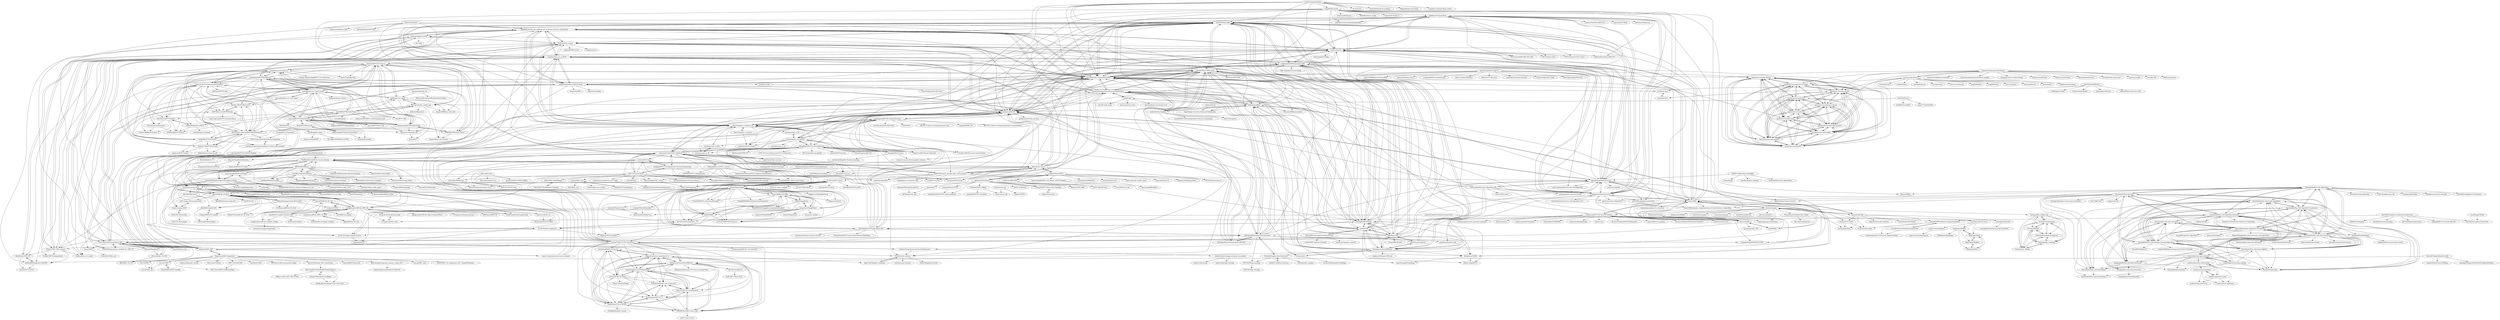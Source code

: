 digraph G {
"SSHeRun/CS-Xmind-Note" -> "keithnull/TeachYourselfCS-CN" ["e"=1]
"SSHeRun/CS-Xmind-Note" -> "PKUanonym/REKCARC-TSC-UHT" ["e"=1]
"SSHeRun/CS-Xmind-Note" -> "QSCTech/zju-icicles" ["e"=1]
"SSHeRun/CS-Xmind-Note" -> "xiaolei565/aimto408"
"SSHeRun/CS-Xmind-Note" -> "csseky/cskaoyan"
"SSHeRun/CS-Xmind-Note" -> "izackwu/TeachYourselfCS-CN" ["e"=1]
"SSHeRun/CS-Xmind-Note" -> "CodePanda66/CSPostgraduate-408"
"SSHeRun/CS-Xmind-Note" -> "USTC-Resource/USTC-Course" ["e"=1]
"SSHeRun/CS-Xmind-Note" -> "hao14293/2021-Postgraduate-408"
"SSHeRun/CS-Xmind-Note" -> "iamshuaidi/CS-Book" ["e"=1]
"SSHeRun/CS-Xmind-Note" -> "callmePicacho/Data-Structres"
"SSHeRun/CS-Xmind-Note" -> "jobbole/awesome-programming-books" ["e"=1]
"SSHeRun/CS-Xmind-Note" -> "JackeyLea/NJUCS"
"SSHeRun/CS-Xmind-Note" -> "wolverinn/Waking-Up" ["e"=1]
"SSHeRun/CS-Xmind-Note" -> "kangjianwei/Data-Structure"
"lanlankaoyanshan/408Bester" -> "xiaolei565/aimto408"
"lanlankaoyanshan/408Bester" -> "ddy-ddy/cs-408"
"lanlankaoyanshan/408Bester" -> "CodePanda66/CSPostgraduate-408"
"lanlankaoyanshan/408Bester" -> "hao14293/2021-Postgraduate-408"
"lanlankaoyanshan/408Bester" -> "Noob-Dream/cskaoyan"
"lanlankaoyanshan/408Bester" -> "cen6667/408"
"lanlankaoyanshan/408Bester" -> "mmdapl/408CSFamily"
"lanlankaoyanshan/408Bester" -> "Didnelpsun/CS408"
"lanlankaoyanshan/408Bester" -> "csseky/cskaoyan"
"lanlankaoyanshan/408Bester" -> "JackeyLea/NJUCS"
"lanlankaoyanshan/408Bester" -> "fjh1997/China-NPEE-math"
"lanlankaoyanshan/408Bester" -> "Didnelpsun/Math"
"lanlankaoyanshan/408Bester" -> "JackyLee3362/npee-408-note"
"lanlankaoyanshan/408Bester" -> "Estom/notes"
"lanlankaoyanshan/408Bester" -> "Ruvikm/Wangdao-Data-Structures"
"liuchuo/PAT" -> "liuchuo/LeetCode"
"liuchuo/PAT" -> "OliverLew/PAT"
"liuchuo/PAT" -> "tiny656/PAT"
"liuchuo/PAT" -> "csseky/cskaoyan"
"liuchuo/PAT" -> "liuchuo/Lanqiao"
"liuchuo/PAT" -> "xiaolei565/aimto408"
"liuchuo/PAT" -> "richenyunqi/CCF-CSP-and-PAT-solution"
"liuchuo/PAT" -> "hao14293/2021-Postgraduate-408"
"liuchuo/PAT" -> "callmePicacho/Data-Structres"
"liuchuo/PAT" -> "ningzimu/See_you_in_BUPT"
"liuchuo/PAT" -> "SSHeRun/CS-Xmind-Note"
"liuchuo/PAT" -> "kangjianwei/Data-Structure"
"liuchuo/PAT" -> "conanhujinming/tips_for_interview" ["e"=1]
"liuchuo/PAT" -> "huaxz1986/cplusplus-_Implementation_Of_Introduction_to_Algorithms" ["e"=1]
"liuchuo/PAT" -> "stellarkey/912_project"
"zhousoft/TsingHuaDataStructOj" -> "jacklee808/TsinghuaCS_KAOYAN"
"zhousoft/TsingHuaDataStructOj" -> "hungry0/DataStructureOfDeng"
"zhousoft/TsingHuaDataStructOj" -> "gdwangh/TsinghuaX-60240202X-bigDataPlatform"
"CodePanda66/CSPostgraduate-408" -> "xiaolei565/aimto408"
"CodePanda66/CSPostgraduate-408" -> "csseky/cskaoyan"
"CodePanda66/CSPostgraduate-408" -> "hao14293/2021-Postgraduate-408"
"CodePanda66/CSPostgraduate-408" -> "SSHeRun/CS-Xmind-Note"
"CodePanda66/CSPostgraduate-408" -> "JackeyLea/NJUCS"
"CodePanda66/CSPostgraduate-408" -> "lanlankaoyanshan/408Bester"
"CodePanda66/CSPostgraduate-408" -> "stellarkey/912_project"
"CodePanda66/CSPostgraduate-408" -> "ddy-ddy/cs-408"
"CodePanda66/CSPostgraduate-408" -> "mmdapl/408CSFamily"
"CodePanda66/CSPostgraduate-408" -> "elder-frog/OpenCourseCatalog" ["e"=1]
"CodePanda66/CSPostgraduate-408" -> "ningzimu/See_you_in_BUPT"
"CodePanda66/CSPostgraduate-408" -> "kangjianwei/Data-Structure"
"CodePanda66/CSPostgraduate-408" -> "fjh1997/China-NPEE-math"
"CodePanda66/CSPostgraduate-408" -> "callmePicacho/Data-Structres"
"CodePanda66/CSPostgraduate-408" -> "cen6667/408"
"callmePicacho/Data-Structres" -> "CYBruce/DataStructure_Algorithm_ZJU"
"callmePicacho/Data-Structres" -> "kangjianwei/Data-Structure"
"callmePicacho/Data-Structres" -> "xiaolei565/aimto408"
"callmePicacho/Data-Structres" -> "hao14293/2021-Postgraduate-408"
"callmePicacho/Data-Structres" -> "xiufengcheng/DATASTRUCTURE" ["e"=1]
"callmePicacho/Data-Structres" -> "SSHeRun/CS-Xmind-Note"
"callmePicacho/Data-Structres" -> "JackeyLea/NJUCS"
"callmePicacho/Data-Structres" -> "yzhu798/CodingInterviewsNotes" ["e"=1]
"callmePicacho/Data-Structres" -> "liuchuo/PAT"
"callmePicacho/Data-Structres" -> "smysophia/Data-Structure-Notes"
"callmePicacho/Data-Structres" -> "applenob/Cpp_Primer_Practice" ["e"=1]
"callmePicacho/Data-Structres" -> "mmc-maodun/Data-Structure-And-Algorithm" ["e"=1]
"callmePicacho/Data-Structres" -> "csseky/cskaoyan"
"callmePicacho/Data-Structres" -> "CodePanda66/CSPostgraduate-408"
"callmePicacho/Data-Structres" -> "szza/LearningNote" ["e"=1]
"liuyubobobo/Play-Leetcode" -> "liuyubobobo/Play-with-Algorithms"
"liuyubobobo/Play-Leetcode" -> "liuyubobobo/Play-with-Algorithm-Interview"
"liuyubobobo/Play-Leetcode" -> "liuyubobobo/Play-with-Data-Structures"
"liuyubobobo/Play-Leetcode" -> "liuyubobobo/Play-with-Machine-Learning-Algorithms"
"liuyubobobo/Play-Leetcode" -> "liuyubobobo/Play-with-Algorithm-Visualization"
"liuyubobobo/Play-Leetcode" -> "huaxz1986/cplusplus-_Implementation_Of_Introduction_to_Algorithms" ["e"=1]
"liuyubobobo/Play-Leetcode" -> "liuyubobobo/Play-Leetcode-Explore"
"liuyubobobo/Play-Leetcode" -> "ShiveryMoon/Imooc-Algorithm-PythonEdition"
"liuyubobobo/Play-Leetcode" -> "forhappy/Cplusplus-Concurrency-In-Practice" ["e"=1]
"liuyubobobo/Play-Leetcode" -> "houpengfei88/Play-with-Data-Structures"
"liuyubobobo/Play-Leetcode" -> "applenob/Cpp_Primer_Practice" ["e"=1]
"liuyubobobo/Play-Leetcode" -> "linw7/Skill-Tree" ["e"=1]
"liuyubobobo/Play-Leetcode" -> "liuchuo/PAT"
"liuyubobobo/Play-Leetcode" -> "pezy/LeetCode" ["e"=1]
"liuyubobobo/Play-Leetcode" -> "liuyubobobo/Play-with-Graph-Algorithms"
"mmdapl/408CSFamily" -> "hao14293/2021-Postgraduate-408"
"mmdapl/408CSFamily" -> "xiaolei565/aimto408"
"mmdapl/408CSFamily" -> "wmathor/Postgraduate-Advanced-Mathematics"
"mmdapl/408CSFamily" -> "Didnelpsun/Math"
"mmdapl/408CSFamily" -> "KimYangOfCat/CSPostgraduate-408"
"mmdapl/408CSFamily" -> "CodePanda66/CSPostgraduate-408"
"mmdapl/408CSFamily" -> "cen6667/408"
"mmdapl/408CSFamily" -> "lanlankaoyanshan/408Bester"
"mmdapl/408CSFamily" -> "ddy-ddy/cs-408"
"mmdapl/408CSFamily" -> "Yakima-Teng/408-CS"
"mmdapl/408CSFamily" -> "SupritYoung/408-mindmap"
"mmdapl/408CSFamily" -> "Didnelpsun/CS408"
"mmdapl/408CSFamily" -> "fjh1997/China-NPEE-math"
"mmdapl/408CSFamily" -> "JackeyLea/NJUCS"
"mmdapl/408CSFamily" -> "callmePicacho/Data-Structres"
"xiaolei565/aimto408" -> "CodePanda66/CSPostgraduate-408"
"xiaolei565/aimto408" -> "hao14293/2021-Postgraduate-408"
"xiaolei565/aimto408" -> "csseky/cskaoyan"
"xiaolei565/aimto408" -> "JackeyLea/NJUCS"
"xiaolei565/aimto408" -> "SSHeRun/CS-Xmind-Note"
"xiaolei565/aimto408" -> "KimYangOfCat/CSPostgraduate-408"
"xiaolei565/aimto408" -> "stellarkey/912_project"
"xiaolei565/aimto408" -> "lanlankaoyanshan/408Bester"
"xiaolei565/aimto408" -> "ningzimu/See_you_in_BUPT"
"xiaolei565/aimto408" -> "mmdapl/408CSFamily"
"xiaolei565/aimto408" -> "callmePicacho/Data-Structres"
"xiaolei565/aimto408" -> "ddy-ddy/cs-408"
"xiaolei565/aimto408" -> "fjh1997/China-NPEE-math"
"xiaolei565/aimto408" -> "AngelKitty/review_the_national_post-graduate_entrance_examination"
"xiaolei565/aimto408" -> "kangjianwei/Data-Structure"
"ysyisyourbrother/SYSU_Notebook" -> "sysuexam/SYSU-Exam" ["e"=1]
"ysyisyourbrother/SYSU_Notebook" -> "SYSU-SCC/sysu-thesis"
"ysyisyourbrother/SYSU_Notebook" -> "SleepingMonster/SYSU_Courses"
"ysyisyourbrother/SYSU_Notebook" -> "Yorkking/SYSU-CS-Postgraduate-Entrance-Examination"
"ysyisyourbrother/SYSU_Notebook" -> "ConstHall/SYSU_SDCS_Final_Exams"
"ysyisyourbrother/SYSU_Notebook" -> "openFudan/fudan-coursera" ["e"=1]
"ysyisyourbrother/SYSU_Notebook" -> "ZhangYikaii/NJUCS-Course-Material"
"ysyisyourbrother/SYSU_Notebook" -> "africamonkey/SYSU_course"
"ysyisyourbrother/SYSU_Notebook" -> "543877815/uestc_Internet_plus_course_project"
"ysyisyourbrother/SYSU_Notebook" -> "kxxwz/SJTU-Courses" ["e"=1]
"ysyisyourbrother/SYSU_Notebook" -> "ysyisyourbrother/My-Leetcode"
"ysyisyourbrother/SYSU_Notebook" -> "JackeyLea/NJUCS"
"ysyisyourbrother/SYSU_Notebook" -> "yunwei37/ZJU-CS-GIS-ClassNotes"
"ysyisyourbrother/SYSU_Notebook" -> "TheBloodthirster/BUAA_Course_Sharing"
"ysyisyourbrother/SYSU_Notebook" -> "arcsysu/SYsU-lang"
"liuyubobobo/ai-learning-roadmap" -> "liuyubobobo/cool-open-sharings"
"liuyubobobo/ai-learning-roadmap" -> "liuyubobobo/Play-with-Graph-Algorithms"
"liuyubobobo/ai-learning-roadmap" -> "liuyubobobo/Play-with-Linear-Algebra"
"liuyubobobo/ai-learning-roadmap" -> "liuyubobobo/liuyubobobo"
"liuyubobobo/ai-learning-roadmap" -> "liuyubobobo/my-blog"
"liuyubobobo/ai-learning-roadmap" -> "liuyubobobo/Play-with-Machine-Learning-Algorithms"
"ThyrixYang/nju_cs_kaoyan_19" -> "nju-kaoyan/nju_csai_kaoyan"
"ThyrixYang/nju_cs_kaoyan_19" -> "JackeyLea/NJUCS"
"ThyrixYang/nju_cs_kaoyan_19" -> "ThyrixYang/nju_cs_kaoyan"
"ThyrixYang/nju_cs_kaoyan_19" -> "staresgroup/NJU-SE-GraduateEntrance"
"ThyrixYang/nju_cs_kaoyan_19" -> "nju-kaoyan/nju_ai_20"
"ThyrixYang/nju_cs_kaoyan_19" -> "idealclover/NJU-Review-Materials" ["e"=1]
"ThyrixYang/nju_cs_kaoyan_19" -> "JiaxinTse/NJU-CS-Kaoyan"
"ThyrixYang/nju_cs_kaoyan_19" -> "hao14293/2021-Postgraduate-408"
"ThyrixYang/nju_cs_kaoyan_19" -> "nju-kaoyan/nju_cs_20"
"ThyrixYang/nju_cs_kaoyan_19" -> "ningzimu/See_you_in_BUPT"
"ThyrixYang/nju_cs_kaoyan_19" -> "AngelKitty/review_the_national_post-graduate_entrance_examination"
"ThyrixYang/nju_cs_kaoyan_19" -> "ZhangYikaii/NJUCS-Course-Material"
"ThyrixYang/nju_cs_kaoyan_19" -> "xiaolei565/aimto408"
"ThyrixYang/nju_cs_kaoyan_19" -> "nju-kaoyan/nju-ai-2021"
"ThyrixYang/nju_cs_kaoyan_19" -> "stellarkey/912_project"
"Xovee/uestc-course" -> "543877815/uestc_Internet_plus_course_project"
"Xovee/uestc-course" -> "x-magus/ThesisUESTC"
"Xovee/uestc-course" -> "openwhu/OpenWHU" ["e"=1]
"Xovee/uestc-course" -> "TheBloodthirster/BUAA_Course_Sharing"
"Xovee/uestc-course" -> "UESTC404/awesome-es" ["e"=1]
"Xovee/uestc-course" -> "zjdx1998/seucourseshare" ["e"=1]
"Xovee/uestc-course" -> "ysyisyourbrother/SYSU_Notebook"
"Xovee/uestc-course" -> "sysuexam/SYSU-Exam" ["e"=1]
"Xovee/uestc-course" -> "JackeyLea/NJUCS"
"Xovee/uestc-course" -> "hao14293/2021-Postgraduate-408"
"Xovee/uestc-course" -> "kxxwz/SJTU-Courses" ["e"=1]
"Xovee/uestc-course" -> "ningzimu/See_you_in_BUPT"
"Xovee/uestc-course" -> "xiaolei565/aimto408"
"Xovee/uestc-course" -> "c-hj/SJTU-Courses" ["e"=1]
"Xovee/uestc-course" -> "wmathor/Postgraduate-Advanced-Mathematics"
"ZhangYikaii/NJUCS-Course-Material" -> "OrangeX4/NJUAI-Notes"
"ZhangYikaii/NJUCS-Course-Material" -> "JackeyLea/NJUCS"
"ZhangYikaii/NJUCS-Course-Material" -> "nju-kaoyan/nju_csai_kaoyan"
"ZhangYikaii/NJUCS-Course-Material" -> "idealclover/NJU-Review-Materials" ["e"=1]
"ZhangYikaii/NJUCS-Course-Material" -> "ysyisyourbrother/SYSU_Notebook"
"ZhangYikaii/NJUCS-Course-Material" -> "GeeeekExplorer/NJU-ICS"
"ZhangYikaii/NJUCS-Course-Material" -> "Salensoft/thu-cst-cracker" ["e"=1]
"ZhangYikaii/NJUCS-Course-Material" -> "1Lucifer1/NJUSE-courses-from-YuLinLiu" ["e"=1]
"ZhangYikaii/NJUCS-Course-Material" -> "openFudan/fudan-coursera" ["e"=1]
"ZhangYikaii/NJUCS-Course-Material" -> "ThyrixYang/nju_cs_kaoyan_19"
"ZhangYikaii/NJUCS-Course-Material" -> "AlexFanw/HUSTER-CS" ["e"=1]
"ZhangYikaii/NJUCS-Course-Material" -> "USTC-CS-Course-Resource/USTC-CS-Resources" ["e"=1]
"ZhangYikaii/NJUCS-Course-Material" -> "NJU-ProjectN/ics-pa-gitbook" ["e"=1]
"ZhangYikaii/NJUCS-Course-Material" -> "lyandut/HUST-Invictus" ["e"=1]
"ZhangYikaii/NJUCS-Course-Material" -> "c-hj/SJTU-Courses" ["e"=1]
"nju-kaoyan/nju_csai_kaoyan" -> "ThyrixYang/nju_cs_kaoyan_19"
"nju-kaoyan/nju_csai_kaoyan" -> "nju-kaoyan/nju_cs_20"
"nju-kaoyan/nju_csai_kaoyan" -> "nju-kaoyan/nju-ai-2021"
"nju-kaoyan/nju_csai_kaoyan" -> "JackeyLea/NJUCS"
"nju-kaoyan/nju_csai_kaoyan" -> "ZhangYikaii/NJUCS-Course-Material"
"nju-kaoyan/nju_csai_kaoyan" -> "nju-kaoyan/nju_cs_21"
"nju-kaoyan/nju_csai_kaoyan" -> "nju-kaoyan/nju_ai_20"
"nju-kaoyan/nju_csai_kaoyan" -> "staresgroup/NJU-SE-GraduateEntrance"
"nju-kaoyan/nju_csai_kaoyan" -> "OrangeX4/NJUAI-Notes"
"nju-kaoyan/nju_csai_kaoyan" -> "JiaxinTse/NJU-CS-Kaoyan"
"nju-kaoyan/nju_csai_kaoyan" -> "idealclover/NJU-Review-Materials" ["e"=1]
"kangjianwei/Data-Structure" -> "callmePicacho/Data-Structres"
"kangjianwei/Data-Structure" -> "csseky/cskaoyan"
"kangjianwei/Data-Structure" -> "xiaolei565/aimto408"
"kangjianwei/Data-Structure" -> "LeechanX/Data-Structures-and-Algorithms-in-C" ["e"=1]
"kangjianwei/Data-Structure" -> "SSHeRun/CS-Xmind-Note"
"kangjianwei/Data-Structure" -> "xiufengcheng/DATASTRUCTURE" ["e"=1]
"kangjianwei/Data-Structure" -> "xuzhezhaozhao/DS_Code" ["e"=1]
"kangjianwei/Data-Structure" -> "hao14293/2021-Postgraduate-408"
"kangjianwei/Data-Structure" -> "JackeyLea/NJUCS"
"kangjianwei/Data-Structure" -> "nonstriater/Learn-Algorithms" ["e"=1]
"kangjianwei/Data-Structure" -> "liuchuo/PAT"
"kangjianwei/Data-Structure" -> "CodePanda66/CSPostgraduate-408"
"kangjianwei/Data-Structure" -> "huaxz1986/cplusplus-_Implementation_Of_Introduction_to_Algorithms" ["e"=1]
"kangjianwei/Data-Structure" -> "yzhu798/CodingInterviewsNotes" ["e"=1]
"kangjianwei/Data-Structure" -> "ningzimu/See_you_in_BUPT"
"Didnelpsun/CS408" -> "Yakima-Teng/408-CS"
"Didnelpsun/CS408" -> "SupritYoung/408-mindmap"
"Didnelpsun/CS408" -> "Didnelpsun/Math"
"BHOSC/BUAAthesis" -> "CheckBoxStudio/BUAAThesis"
"BHOSC/BUAAthesis" -> "TheBloodthirster/BUAA_Course_Sharing"
"BHOSC/BUAAthesis" -> "jqqqqqqqqqq/BeihangLogin"
"BHOSC/BUAAthesis" -> "buaahub/awesome-buaa"
"BHOSC/BUAAthesis" -> "Muyiyunzi/ShuLiTongJi_BUAA"
"BHOSC/BUAAthesis" -> "GoatGirl98/Walkthrough-of-ACCoding-in-BUAA"
"BHOSC/BUAAthesis" -> "login256/BUAA-OS-2019"
"BHOSC/BUAAthesis" -> "menghuanlater/BUAA_MIPS_OS"
"BHOSC/BUAAthesis" -> "teancake/latex-beamer-beihang"
"BHOSC/BUAAthesis" -> "Kelmory/BUAA-Thesis-BWE"
"BHOSC/BUAAthesis" -> "SivilTaram/BUAAOS-guide-book"
"BHOSC/BUAAthesis" -> "windiboy/BUAAAutoUpdate"
"BHOSC/BUAAthesis" -> "ixzhao/BUAA_Dissertation_Template"
"BHOSC/BUAAthesis" -> "Somedaywilldo/Someday-XeLaTex-Template"
"BHOSC/BUAAthesis" -> "Great-designer/BUAA-OJ-Project"
"TheBloodthirster/BUAA_Course_Sharing" -> "BHOSC/BUAAthesis"
"TheBloodthirster/BUAA_Course_Sharing" -> "Muyiyunzi/ShuLiTongJi_BUAA"
"TheBloodthirster/BUAA_Course_Sharing" -> "GoatGirl98/Walkthrough-of-ACCoding-in-BUAA"
"TheBloodthirster/BUAA_Course_Sharing" -> "buaahub/awesome-buaa"
"TheBloodthirster/BUAA_Course_Sharing" -> "CheckBoxStudio/BUAAThesis"
"TheBloodthirster/BUAA_Course_Sharing" -> "login256/BUAA-OS-2019"
"TheBloodthirster/BUAA_Course_Sharing" -> "Muyiyunzi/BUAA-CS-Codes"
"TheBloodthirster/BUAA_Course_Sharing" -> "Xovee/uestc-course"
"TheBloodthirster/BUAA_Course_Sharing" -> "openwhu/OpenWHU" ["e"=1]
"TheBloodthirster/BUAA_Course_Sharing" -> "ysyisyourbrother/SYSU_Notebook"
"TheBloodthirster/BUAA_Course_Sharing" -> "windiboy/BUAAAutoUpdate"
"TheBloodthirster/BUAA_Course_Sharing" -> "ZhangYikaii/NJUCS-Course-Material"
"TheBloodthirster/BUAA_Course_Sharing" -> "menghuanlater/BUAA_MIPS_OS"
"TheBloodthirster/BUAA_Course_Sharing" -> "kxxwz/SJTU-Courses" ["e"=1]
"TheBloodthirster/BUAA_Course_Sharing" -> "zjdx1998/seucourseshare" ["e"=1]
"liuyubobobo/Play-with-Algorithm-Interview" -> "liuyubobobo/Play-with-Algorithms"
"liuyubobobo/Play-with-Algorithm-Interview" -> "liuyubobobo/Play-with-Data-Structures"
"liuyubobobo/Play-with-Algorithm-Interview" -> "liuyubobobo/Play-Leetcode"
"liuyubobobo/Play-with-Algorithm-Interview" -> "liuyubobobo/Play-with-Algorithm-Visualization"
"liuyubobobo/Play-with-Algorithm-Interview" -> "liuyubobobo/Play-with-Machine-Learning-Algorithms"
"liuyubobobo/Play-with-Algorithm-Interview" -> "ShiveryMoon/Imooc-Algorithm-PythonEdition"
"liuyubobobo/Play-with-Algorithm-Interview" -> "liuyubobobo/Play-Leetcode-Explore"
"liuyubobobo/Play-with-Algorithm-Interview" -> "liuyubobobo/Play-with-Linear-Algebra"
"liuyubobobo/Play-with-Algorithm-Interview" -> "houpengfei88/Play-with-Data-Structures"
"liuyubobobo/Play-with-Algorithm-Interview" -> "liuyubobobo/Play-with-Graph-Algorithms"
"liuyubobobo/Play-with-Algorithm-Interview" -> "liuyubobobo/cool-open-sharings"
"liuyubobobo/Play-with-Algorithm-Interview" -> "liweiwei1419/LeetCode-Solutions-in-Good-Style" ["e"=1]
"liuyubobobo/Play-with-Algorithm-Interview" -> "liuyubobobo/my-blog"
"liuyubobobo/Play-with-Algorithm-Interview" -> "Making-It/Code" ["e"=1]
"liuyubobobo/Play-with-Algorithm-Interview" -> "nicemayi/play-with-data-structures"
"liuyubobobo/Play-with-Machine-Learning-Algorithms" -> "liuyubobobo/Play-with-Linear-Algebra"
"liuyubobobo/Play-with-Machine-Learning-Algorithms" -> "liuyubobobo/Play-with-Algorithm-Interview"
"liuyubobobo/Play-with-Machine-Learning-Algorithms" -> "liuyubobobo/Play-with-Data-Structures"
"liuyubobobo/Play-with-Machine-Learning-Algorithms" -> "liuyubobobo/Play-with-Algorithms"
"liuyubobobo/Play-with-Machine-Learning-Algorithms" -> "liuyubobobo/Play-Leetcode"
"liuyubobobo/Play-with-Machine-Learning-Algorithms" -> "ShiveryMoon/Imooc-Algorithm-PythonEdition"
"liuyubobobo/Play-with-Machine-Learning-Algorithms" -> "liuyubobobo/Play-with-Algorithm-Visualization"
"liuyubobobo/Play-with-Machine-Learning-Algorithms" -> "howie6879/mlhub123" ["e"=1]
"liuyubobobo/Play-with-Machine-Learning-Algorithms" -> "houpengfei88/Play-with-Data-Structures"
"liuyubobobo/Play-with-Machine-Learning-Algorithms" -> "liuyubobobo/Play-with-Graph-Algorithms"
"liuyubobobo/Play-with-Machine-Learning-Algorithms" -> "liuyubobobo/ai-learning-roadmap"
"liuyubobobo/Play-with-Machine-Learning-Algorithms" -> "liuyubobobo/my-blog"
"liuyubobobo/Play-with-Machine-Learning-Algorithms" -> "dragen1860/Deep-Learning-with-PyTorch-Tutorials" ["e"=1]
"liuyubobobo/Play-with-Machine-Learning-Algorithms" -> "liuyubobobo/cool-open-sharings"
"liuyubobobo/Play-with-Machine-Learning-Algorithms" -> "nicemayi/play-with-data-structures"
"jqqqqqqqqqq/BeihangLogin" -> "buaahub/BeihangLogin"
"jqqqqqqqqqq/BeihangLogin" -> "wtdcode/BUAAPhyhelper"
"csseky/cskaoyan" -> "CodePanda66/CSPostgraduate-408"
"csseky/cskaoyan" -> "xiaolei565/aimto408"
"csseky/cskaoyan" -> "hao14293/2021-Postgraduate-408"
"csseky/cskaoyan" -> "SSHeRun/CS-Xmind-Note"
"csseky/cskaoyan" -> "ningzimu/See_you_in_BUPT"
"csseky/cskaoyan" -> "JackeyLea/NJUCS"
"csseky/cskaoyan" -> "PKUanonym/REKCARC-TSC-UHT" ["e"=1]
"csseky/cskaoyan" -> "stellarkey/912_project"
"csseky/cskaoyan" -> "QSCTech/zju-icicles" ["e"=1]
"csseky/cskaoyan" -> "liuchuo/PAT"
"csseky/cskaoyan" -> "kangjianwei/Data-Structure"
"csseky/cskaoyan" -> "AngelKitty/review_the_national_post-graduate_entrance_examination"
"csseky/cskaoyan" -> "USTC-Resource/USTC-Course" ["e"=1]
"csseky/cskaoyan" -> "keithnull/TeachYourselfCS-CN" ["e"=1]
"csseky/cskaoyan" -> "forthespada/CS-Books" ["e"=1]
"cen6667/408" -> "xiaolei565/aimto408"
"cen6667/408" -> "mmdapl/408CSFamily"
"cen6667/408" -> "lanlankaoyanshan/408Bester"
"cen6667/408" -> "CodePanda66/CSPostgraduate-408"
"cen6667/408" -> "Didnelpsun/CS408"
"cen6667/408" -> "hao14293/2021-Postgraduate-408"
"cen6667/408" -> "ddy-ddy/cs-408"
"cen6667/408" -> "fjh1997/China-NPEE-math"
"cen6667/408" -> "Didnelpsun/Math"
"cen6667/408" -> "BloothOfYouth/Computer-Network-Notes"
"cen6667/408" -> "JackeyLea/NJUCS"
"cen6667/408" -> "Yakima-Teng/408-CS"
"cen6667/408" -> "AngelKitty/review_the_national_post-graduate_entrance_examination"
"cen6667/408" -> "SSHeRun/CS-Xmind-Note"
"cen6667/408" -> "wmathor/Postgraduate-Advanced-Mathematics"
"yunwei37/ZJU-CS-GIS-ClassNotes" -> "Zhang-Each/CourseNoteOfZJUSE"
"yunwei37/ZJU-CS-GIS-ClassNotes" -> "YingChengJun/CourseMaterialOfSE"
"yunwei37/ZJU-CS-GIS-ClassNotes" -> "yangyueren/course_materials_of_cs"
"yunwei37/ZJU-CS-GIS-ClassNotes" -> "LBruyne/ZJU-SE-CourseMaterial"
"yunwei37/ZJU-CS-GIS-ClassNotes" -> "jiangshibiao/Course-Review"
"yunwei37/ZJU-CS-GIS-ClassNotes" -> "toooooodo/ZJU-SE-Notes"
"yunwei37/ZJU-CS-GIS-ClassNotes" -> "yorktownting/ZJUGIS_SurvivalGuide"
"yunwei37/ZJU-CS-GIS-ClassNotes" -> "IMMORTAL23/ZJU-Course_info"
"yunwei37/ZJU-CS-GIS-ClassNotes" -> "haochengxia/ZJU-CS-3_1"
"yunwei37/ZJU-CS-GIS-ClassNotes" -> "yujincheng08/ZJU-UGCourse"
"yunwei37/ZJU-CS-GIS-ClassNotes" -> "ysyisyourbrother/SYSU_Notebook"
"yunwei37/ZJU-CS-GIS-ClassNotes" -> "Wsky51/THU-CS912-kaoyan"
"yunwei37/ZJU-CS-GIS-ClassNotes" -> "ZhangYikaii/NJUCS-Course-Material"
"yunwei37/ZJU-CS-GIS-ClassNotes" -> "TheBloodthirster/BUAA_Course_Sharing"
"yunwei37/ZJU-CS-GIS-ClassNotes" -> "hao14293/2021-Postgraduate-408"
"BUAA-BDA/OpenHuFu" -> "BUAA-BDA/Hu-Fu"
"BUAA-BDA/OpenHuFu" -> "buaahub/awesome-buaa"
"BUAA-BDA/OpenHuFu" -> "TheBloodthirster/BUAA_Course_Sharing"
"menghuanlater/BUAA_Complier_Design" -> "menghuanlater/BUAA_MIPS_OS"
"menghuanlater/BUAA_Complier_Design" -> "luxiaodou/CompilerAssignments"
"zhouii/Tongji_Helper" -> "wenjunBZ/RushForOffer"
"zhouii/Tongji_Helper" -> "TJ-CSCCG/TJCS-Course"
"zhouii/Tongji_Helper" -> "SXKDZ/tongjithesis"
"zhouii/Tongji_Helper" -> "TJ-CSCCG/TJCS-Assignment"
"zhouii/Tongji_Helper" -> "bxdd/XdOffer"
"zhouii/Tongji_Helper" -> "PrimeMHD/FPGA_ThreeLevelStorage"
"zhouii/Tongji_Helper" -> "TJ-CSCCG/tongji-undergrad-thesis"
"zhouii/Tongji_Helper" -> "marquistj13/TongjiThesis"
"zhouii/Tongji_Helper" -> "jwyjohn/TJCovidDiary2022"
"zhouii/Tongji_Helper" -> "SAOHPRWHG/TongjiRecommendationTemplate"
"zhouii/Tongji_Helper" -> "TJ-CSCCG/TJCS-Interview"
"zhouii/Tongji_Helper" -> "4x10msv/MIPS54SP-Lifesaver"
"zhouii/Tongji_Helper" -> "TongjiLoser/VegetableStories"
"zhouii/Tongji_Helper" -> "TongjiSSERollMan/2022InterviewExperience"
"zhouii/Tongji_Helper" -> "reiwajidai/TokyuSurvival"
"JackeyLea/NJUCS" -> "ThyrixYang/nju_cs_kaoyan_19"
"JackeyLea/NJUCS" -> "xiaolei565/aimto408"
"JackeyLea/NJUCS" -> "ZhangYikaii/NJUCS-Course-Material"
"JackeyLea/NJUCS" -> "nju-kaoyan/nju_csai_kaoyan"
"JackeyLea/NJUCS" -> "hao14293/2021-Postgraduate-408"
"JackeyLea/NJUCS" -> "stellarkey/912_project"
"JackeyLea/NJUCS" -> "idealclover/NJU-Review-Materials" ["e"=1]
"JackeyLea/NJUCS" -> "csseky/cskaoyan"
"JackeyLea/NJUCS" -> "CodePanda66/CSPostgraduate-408"
"JackeyLea/NJUCS" -> "staresgroup/NJU-SE-GraduateEntrance"
"JackeyLea/NJUCS" -> "ningzimu/See_you_in_BUPT"
"JackeyLea/NJUCS" -> "ysyisyourbrother/SYSU_Notebook"
"JackeyLea/NJUCS" -> "fjh1997/China-NPEE-math"
"JackeyLea/NJUCS" -> "callmePicacho/Data-Structres"
"JackeyLea/NJUCS" -> "JackeyLea/exercises_answers" ["e"=1]
"IRVING-L/Algorithm_fromBilibili" -> "Vuean/DataStructure-Algorithmics"
"IRVING-L/Algorithm_fromBilibili" -> "callmePicacho/Data-Structres"
"IRVING-L/Algorithm_fromBilibili" -> "yezihack/algo"
"IRVING-L/Algorithm_fromBilibili" -> "tomstillcoding/cs-roadmap" ["e"=1]
"CYBruce/DataStructure_Algorithm_ZJU" -> "callmePicacho/Data-Structres"
"CYBruce/DataStructure_Algorithm_ZJU" -> "yunwei37/ZJU-CS-GIS-ClassNotes"
"CYBruce/DataStructure_Algorithm_ZJU" -> "OliverLew/PAT"
"CYBruce/DataStructure_Algorithm_ZJU" -> "Zhang-Each/CourseNoteOfZJUSE"
"CYBruce/DataStructure_Algorithm_ZJU" -> "smysophia/Data-Structure-Notes"
"CYBruce/DataStructure_Algorithm_ZJU" -> "hao14293/2021-Postgraduate-408"
"CYBruce/DataStructure_Algorithm_ZJU" -> "wmathor/Postgraduate-Advanced-Mathematics"
"CYBruce/DataStructure_Algorithm_ZJU" -> "Yuri0314/PTA-mooc"
"CYBruce/DataStructure_Algorithm_ZJU" -> "kangjianwei/Data-Structure"
"login256/BUAA-OS-2019" -> "rfhits/Operating-System-BUAA-2021"
"login256/BUAA-OS-2019" -> "buaahub/awesome-buaa"
"login256/BUAA-OS-2019" -> "Coekjan/SOMOS"
"login256/BUAA-OS-2019" -> "Dr-Bluemond/BUAA_OS_2021"
"login256/BUAA-OS-2019" -> "Michael-Steven/BUAA_OS_2019"
"login256/BUAA-OS-2019" -> "menghuanlater/BUAA_MIPS_OS"
"login256/BUAA-OS-2019" -> "aptx1231/BUAA_CO"
"login256/BUAA-OS-2019" -> "Mistariano/BUAA-CO-Killer"
"login256/BUAA-OS-2019" -> "dhy2000/Compiler2021"
"login256/BUAA-OS-2019" -> "roife/BUAA-OS"
"login256/BUAA-OS-2019" -> "Coekjan/MIPSysY-Compiler"
"login256/BUAA-OS-2019" -> "soft-summer-2021/summer2021"
"login256/BUAA-OS-2019" -> "JamesDYX/BUAA_OS_Lab"
"luice/BUAA-Compiler-Pascal-to-x86" -> "menghuanlater/BUAA_Complier_Design"
"luice/BUAA-Compiler-Pascal-to-x86" -> "menghuanlater/BUAA_MIPS_OS"
"luice/BUAA-Compiler-Pascal-to-x86" -> "JamesDYX/BUAA_OS_Lab"
"luice/BUAA-Compiler-Pascal-to-x86" -> "SivilTaram/Compiler"
"luice/BUAA-Compiler-Pascal-to-x86" -> "AtmaHou/Pascal-Simple-Compiler"
"TuGengs/Blue_Bridge_Cup" -> "TuGengs/cloudmanager"
"TuGengs/Blue_Bridge_Cup" -> "TuGengs/Text_Mining"
"TuGengs/Blue_Bridge_Cup" -> "TuGengs/Sign_Language"
"TuGengs/Blue_Bridge_Cup" -> "TuGengs/Drosophila_Distinguish"
"TuGengs/Blue_Bridge_Cup" -> "TuGengs/WebGIS"
"liuyubobobo/Play-with-Algorithms" -> "liuyubobobo/Play-with-Data-Structures"
"liuyubobobo/Play-with-Algorithms" -> "liuyubobobo/Play-with-Algorithm-Interview"
"liuyubobobo/Play-with-Algorithms" -> "liuyubobobo/Play-Leetcode"
"liuyubobobo/Play-with-Algorithms" -> "ShiveryMoon/Imooc-Algorithm-PythonEdition"
"liuyubobobo/Play-with-Algorithms" -> "liuyubobobo/Play-with-Machine-Learning-Algorithms"
"liuyubobobo/Play-with-Algorithms" -> "liuyubobobo/Play-with-Algorithm-Visualization"
"liuyubobobo/Play-with-Algorithms" -> "Pay-Group/best-pay-sdk" ["e"=1]
"liuyubobobo/Play-with-Algorithms" -> "wangzheng0822/algo" ["e"=1]
"liuyubobobo/Play-with-Algorithms" -> "Blankj/awesome-java-leetcode" ["e"=1]
"liuyubobobo/Play-with-Algorithms" -> "zhedahht/CodingInterviewChinese2" ["e"=1]
"liuyubobobo/Play-with-Algorithms" -> "ZXZxin/ZXBlog" ["e"=1]
"liuyubobobo/Play-with-Algorithms" -> "liuyubobobo/Play-with-Graph-Algorithms"
"liuyubobobo/Play-with-Algorithms" -> "nonstriater/Learn-Algorithms" ["e"=1]
"liuyubobobo/Play-with-Algorithms" -> "hustcc/JS-Sorting-Algorithm" ["e"=1]
"liuyubobobo/Play-with-Algorithms" -> "liuyubobobo/Play-Leetcode-Explore"
"FangWW/Document" -> "SSHeRun/CS-Xmind-Note"
"FangWW/Document" -> "yzhu798/CodingInterviewsNotes" ["e"=1]
"FangWW/Document" -> "Ewenwan/ShiYanLou" ["e"=1]
"FangWW/Document" -> "JackeyLea/NJUCS"
"FangWW/Document" -> "TIM168/technical_books" ["e"=1]
"FangWW/Document" -> "hao14293/2021-Postgraduate-408"
"FangWW/Document" -> "callmePicacho/Data-Structres"
"FangWW/Document" -> "xiaolei565/aimto408"
"FangWW/Document" -> "kangjianwei/Data-Structure"
"FangWW/Document" -> "csseky/cskaoyan"
"FangWW/Document" -> "ZXZxin/ZXBlog" ["e"=1]
"FangWW/Document" -> "jobbole/awesome-programming-books" ["e"=1]
"FangWW/Document" -> "ningzimu/See_you_in_BUPT"
"FangWW/Document" -> "yunwei37/ZJU-CS-GIS-ClassNotes"
"FangWW/Document" -> "fuhmmin/it-ebooks-cn" ["e"=1]
"Ruvikm/Wangdao-Data-Structures" -> "HanHan-Girl/Data-Structure"
"Ruvikm/Wangdao-Data-Structures" -> "yuzheng14/ds-wangdao"
"Ruvikm/Wangdao-Data-Structures" -> "530154436/cpp_learning"
"Ruvikm/Wangdao-Data-Structures" -> "anbingxu666/WangDao-DataStructure"
"liuchuo/Lanqiao" -> "liuchuo/CCCC-GPLT"
"liuchuo/Lanqiao" -> "liuchuo/LeetCode"
"liuchuo/Lanqiao" -> "hdvsyu/LanqiaoOJ"
"liuchuo/Lanqiao" -> "liuchuo/PAT"
"liuchuo/Lanqiao" -> "TuGengs/Blue_Bridge_Cup"
"liuchuo/Lanqiao" -> "sukhoeing/aoapc-bac2nd-keys" ["e"=1]
"liuchuo/Lanqiao" -> "liuchuo/a-little-spider"
"liuchuo/Lanqiao" -> "liuchuo/Algorithm"
"liuchuo/Lanqiao" -> "Judenpech/LANQIAO"
"liuchuo/Lanqiao" -> "LiaoGuoYin/Lanqiao"
"liuchuo/Lanqiao" -> "Cream-fancy/lanqiao"
"liuchuo/Lanqiao" -> "Don2025/LanQiaoCup"
"liuchuo/Lanqiao" -> "PlutoaCharon/LanQiaoCode_Python"
"liuchuo/Lanqiao" -> "richenyunqi/CCF-CSP-and-PAT-solution"
"FengGuanxi/HDU-Experience" -> "ztygalaxy/Hello_HDU"
"FengGuanxi/HDU-Experience" -> "ClericYi/HDU"
"FengGuanxi/HDU-Experience" -> "HDU-Course/HDU-FinalExamPaper"
"FengGuanxi/HDU-Experience" -> "Cyrus97/HDU"
"FengGuanxi/HDU-Experience" -> "Cyrus97/hdu-api"
"FengGuanxi/HDU-Experience" -> "leslievan/Operator_System"
"FengGuanxi/HDU-Experience" -> "vidar-team/Cardinal" ["e"=1]
"FengGuanxi/HDU-Experience" -> "HDU-Course/H-HDU"
"FengGuanxi/HDU-Experience" -> "huyinhao/H-HDU"
"FengGuanxi/HDU-Experience" -> "TD21forever/hdu-term-project-helper"
"FengGuanxi/HDU-Experience" -> "Xav1erSue/Newjw_HDU_AutoChoose"
"FengGuanxi/HDU-Experience" -> "imba-tjd/HDUHomework"
"FengGuanxi/HDU-Experience" -> "milLearningGroup/cama_summer_school_2017"
"FengGuanxi/HDU-Experience" -> "xiao-jay/HDU_data"
"FengGuanxi/HDU-Experience" -> "yjc567/HDU_OS_Assignment_2017_SimpleFileSystem"
"Microsoft/ai-edu" -> "menghuanlater/BUAA_MIPS_OS"
"Microsoft/ai-edu" -> "byby221b/BUAA-1606-GradReq"
"Microsoft/ai-edu" -> "Microsoft/samples-for-ai" ["e"=1]
"Microsoft/ai-edu" -> "jqqqqqqqqqq/BeihangLogin"
"shifujun/UESTCthesis" -> "x-magus/ThesisUESTC"
"shifujun/UESTCthesis" -> "wanygen/ThesisUESTC"
"shifujun/UESTCthesis" -> "tinoryj/UESTC-Thesis-Latex-Template"
"shifujun/UESTCthesis" -> "Xovee/uestc-course"
"shifujun/UESTCthesis" -> "Yidadaa/UESTC_Helper"
"shifujun/UESTCthesis" -> "JosephChenHub/UESTC_thesis_XeLaTeX"
"shifujun/UESTCthesis" -> "Febers/UESTC_BBS"
"shifujun/UESTCthesis" -> "plusls/uestc"
"shifujun/UESTCthesis" -> "UESTC-ACM/CDOJ"
"shifujun/UESTCthesis" -> "UESTC-BBS/API-Docs"
"Alennnn/WangDaoPPT" -> "hao14293/2020-Postgraduate-408"
"Alennnn/WangDaoPPT" -> "AFutureD/ZJU_CS_PEE"
"hao14293/2021-Postgraduate-408" -> "xiaolei565/aimto408"
"hao14293/2021-Postgraduate-408" -> "csseky/cskaoyan"
"hao14293/2021-Postgraduate-408" -> "CodePanda66/CSPostgraduate-408"
"hao14293/2021-Postgraduate-408" -> "JackeyLea/NJUCS"
"hao14293/2021-Postgraduate-408" -> "KimYangOfCat/CSPostgraduate-408"
"hao14293/2021-Postgraduate-408" -> "wmathor/Postgraduate-Advanced-Mathematics"
"hao14293/2021-Postgraduate-408" -> "ningzimu/See_you_in_BUPT"
"hao14293/2021-Postgraduate-408" -> "mmdapl/408CSFamily"
"hao14293/2021-Postgraduate-408" -> "AngelKitty/review_the_national_post-graduate_entrance_examination"
"hao14293/2021-Postgraduate-408" -> "stellarkey/912_project"
"hao14293/2021-Postgraduate-408" -> "SSHeRun/CS-Xmind-Note"
"hao14293/2021-Postgraduate-408" -> "ThyrixYang/nju_cs_kaoyan_19"
"hao14293/2021-Postgraduate-408" -> "ztygalaxy/Hello_HDU"
"hao14293/2021-Postgraduate-408" -> "fjh1997/China-NPEE-math"
"hao14293/2021-Postgraduate-408" -> "nnngu/Postgraduate-408-old-exam"
"TJ-CSCCG/TJCS-Course" -> "TJ-CSCCG/TJCS-Assignment"
"TJ-CSCCG/TJCS-Course" -> "zhouii/Tongji_Helper"
"TJ-CSCCG/TJCS-Course" -> "wenjunBZ/RushForOffer"
"TJ-CSCCG/TJCS-Course" -> "lllbbbyyy/FPGA-OV2640"
"TJ-CSCCG/TJCS-Course" -> "bxdd/XdOffer"
"TJ-CSCCG/TJCS-Course" -> "TJ-CSCCG/TJCS-Interview"
"TJ-CSCCG/TJCS-Course" -> "4x10msv/MIPS54SP-Lifesaver"
"TJ-CSCCG/TJCS-Course" -> "PrimeMHD/FPGA_ThreeLevelStorage"
"TJ-CSCCG/TJCS-Course" -> "TJ-CSCCG/tongji-undergrad-thesis"
"TJ-CSCCG/TJCS-Course" -> "Maoyao233/ToyCC"
"TJ-CSCCG/TJCS-Course" -> "DinoMax00/TJ-FPGA_MP3"
"TJ-CSCCG/TJCS-Course" -> "marquistj13/TongjiThesis"
"TJ-CSCCG/TJCS-Course" -> "JY-Liu-i/C-minus-compiler"
"TJ-CSCCG/TJCS-Course" -> "TJ-CSCCG/TJCS-Book"
"TJ-CSCCG/TJCS-Course" -> "zzhuncle/TJCS-Courses"
"nnngu/Postgraduate-408-old-exam" -> "hao14293/2020-Postgraduate-408"
"nnngu/Postgraduate-408-old-exam" -> "SolerHo/Postgraduate_notebook_for_SJTU_CS"
"nnngu/Postgraduate-408-old-exam" -> "hao14293/2021-Postgraduate-408"
"nnngu/Postgraduate-408-old-exam" -> "fjh1997/China-NPEE-math"
"nnngu/Postgraduate-408-old-exam" -> "ztygalaxy/Hello_HDU"
"nnngu/Postgraduate-408-old-exam" -> "wenyiyi/PKU"
"nnngu/Postgraduate-408-old-exam" -> "xiaolei565/aimto408"
"nnngu/Postgraduate-408-old-exam" -> "ningzimu/See_you_in_BUPT"
"nnngu/Postgraduate-408-old-exam" -> "finlay-liu/BuaaMasterQuestion"
"nnngu/Postgraduate-408-old-exam" -> "AngelKitty/review_the_national_post-graduate_entrance_examination"
"nnngu/Postgraduate-408-old-exam" -> "wmathor/Postgraduate-Advanced-Mathematics"
"nnngu/Postgraduate-408-old-exam" -> "songmuhan/408"
"nnngu/Postgraduate-408-old-exam" -> "anbingxu666/WangDao-DataStructure"
"nnngu/Postgraduate-408-old-exam" -> "liuhuimin/wangdao"
"ddy-ddy/cs-408" -> "lanlankaoyanshan/408Bester"
"ddy-ddy/cs-408" -> "xiaolei565/aimto408"
"ddy-ddy/cs-408" -> "CodePanda66/CSPostgraduate-408"
"ddy-ddy/cs-408" -> "mmdapl/408CSFamily"
"ddy-ddy/cs-408" -> "hao14293/2021-Postgraduate-408"
"ddy-ddy/cs-408" -> "Didnelpsun/Math"
"ddy-ddy/cs-408" -> "Noob-Dream/cskaoyan"
"ddy-ddy/cs-408" -> "cen6667/408"
"ddy-ddy/cs-408" -> "Didnelpsun/CS408"
"ddy-ddy/cs-408" -> "csseky/cskaoyan"
"ddy-ddy/cs-408" -> "fjh1997/China-NPEE-math"
"ddy-ddy/cs-408" -> "callmePicacho/Data-Structres"
"ddy-ddy/cs-408" -> "142vip/408CSFamily"
"ddy-ddy/cs-408" -> "stellarkey/912_project"
"ddy-ddy/cs-408" -> "yunwei37/ZJU-CS-GIS-ClassNotes"
"stellarkey/912_project" -> "Wsky51/THU-CS912-kaoyan"
"stellarkey/912_project" -> "AngelKitty/review_the_national_post-graduate_entrance_examination"
"stellarkey/912_project" -> "xUhEngwAng/912-notes"
"stellarkey/912_project" -> "xiaolei565/aimto408"
"stellarkey/912_project" -> "Salensoft/thu-cst-cracker" ["e"=1]
"stellarkey/912_project" -> "hao14293/2021-Postgraduate-408"
"stellarkey/912_project" -> "JackeyLea/NJUCS"
"stellarkey/912_project" -> "csseky/cskaoyan"
"stellarkey/912_project" -> "CodePanda66/CSPostgraduate-408"
"stellarkey/912_project" -> "Trinkle23897/Undergraduate" ["e"=1]
"stellarkey/912_project" -> "HanHerbert/THU-912"
"stellarkey/912_project" -> "ningzimu/See_you_in_BUPT"
"stellarkey/912_project" -> "tongtzeho/PKUCourse" ["e"=1]
"stellarkey/912_project" -> "kiukotsu/ucore" ["e"=1]
"stellarkey/912_project" -> "ThyrixYang/nju_cs_kaoyan_19"
"smysophia/Data-Structure-Notes" -> "callmePicacho/Data-Structres"
"go-chassis/go-chassis" -> "apache/servicecomb-service-center"
"go-chassis/go-chassis" -> "huaweicloud/spring-cloud-huawei"
"go-chassis/go-chassis" -> "apache/servicecomb-mesher"
"go-chassis/go-chassis" -> "apache/servicecomb-kie"
"go-chassis/go-chassis" -> "TarsCloud/TarsGo" ["e"=1]
"go-chassis/go-chassis" -> "douyu/jupiter" ["e"=1]
"go-chassis/go-chassis" -> "alibaba/sentinel-golang" ["e"=1]
"go-chassis/go-chassis" -> "tal-tech/go-zero" ["e"=1]
"go-chassis/go-chassis" -> "smallnest/rpcx" ["e"=1]
"go-chassis/go-chassis" -> "apache/dubbo-go" ["e"=1]
"go-chassis/go-chassis" -> "micro/go-micro" ["e"=1]
"go-chassis/go-chassis" -> "micro-in-cn/tutorials" ["e"=1]
"go-chassis/go-chassis" -> "panjf2000/gnet" ["e"=1]
"go-chassis/go-chassis" -> "panjf2000/ants" ["e"=1]
"go-chassis/go-chassis" -> "Terry-Mao/goim" ["e"=1]
"Editst/SYSU-HealthReport" -> "Editst/SYSU-HealthReport-Template"
"SYSU-SCC/sysu-thesis" -> "Yorkking/SYSU-CS-Postgraduate-Entrance-Examination"
"SYSU-SCC/sysu-thesis" -> "ysyisyourbrother/SYSU_Notebook"
"SYSU-SCC/sysu-thesis" -> "sysuexam/SYSU-Exam" ["e"=1]
"SYSU-SCC/sysu-thesis" -> "africamonkey/SYSU_course"
"SYSU-SCC/sysu-thesis" -> "arcsysu/SYsU-lang"
"SYSU-SCC/sysu-thesis" -> "YatSenOS/YatSenOS-Tutorial-Volume-1" ["e"=1]
"SYSU-SCC/sysu-thesis" -> "howardlau1999/sysu-thesis-typst"
"SYSU-SCC/sysu-thesis" -> "ConstHall/SYSU_SDCS_Final_Exams"
"SYSU-SCC/sysu-thesis" -> "howardlau1999/yatcpu"
"SYSU-SCC/sysu-thesis" -> "Editst/SYSU-HealthReport"
"SYSU-SCC/sysu-thesis" -> "ysyisyourbrother/My-Leetcode"
"SYSU-SCC/sysu-thesis" -> "tomatoF/jksb_sysu"
"SYSU-SCC/sysu-thesis" -> "multicoresysu/multicore_sysu_slides"
"SYSU-SCC/sysu-thesis" -> "NelsonCheung-cn/yatsenos-riscv"
"SYSU-SCC/sysu-thesis" -> "liusy58/Notes"
"fjh1997/China-NPEE-math" -> "Didnelpsun/Math"
"fjh1997/China-NPEE-math" -> "wmathor/Postgraduate-Advanced-Mathematics"
"fjh1997/China-NPEE-math" -> "m2kar/KaoYan-English"
"fjh1997/China-NPEE-math" -> "zwd1216/yingyuer"
"fjh1997/China-NPEE-math" -> "hao14293/2021-Postgraduate-408"
"fjh1997/China-NPEE-math" -> "nnngu/Postgraduate-408-old-exam"
"fjh1997/China-NPEE-math" -> "anbingxu666/WangDao-DataStructure"
"fjh1997/China-NPEE-math" -> "xiaolei565/aimto408"
"fjh1997/China-NPEE-math" -> "320wuyanzu/PG-Math"
"fjh1997/China-NPEE-math" -> "JackeyLea/NJUCS"
"fjh1997/China-NPEE-math" -> "Fantasia1999/kaoyanzhenti"
"fjh1997/China-NPEE-math" -> "AngelKitty/review_the_national_post-graduate_entrance_examination"
"fjh1997/China-NPEE-math" -> "mathors/Postgraduate-Advanced-Mathematics"
"fjh1997/China-NPEE-math" -> "KimYangOfCat/CSPostgraduate-408-2021"
"fjh1997/China-NPEE-math" -> "YSMull/words-statistics"
"OliverLew/PAT" -> "tiny656/PAT"
"OliverLew/PAT" -> "liuchuo/PAT"
"OliverLew/PAT" -> "lynnprosper/ZJU_PAT"
"OliverLew/PAT" -> "richenyunqi/CCF-CSP-and-PAT-solution"
"OliverLew/PAT" -> "hao14293/2020-Postgraduate-408"
"OliverLew/PAT" -> "nnngu/Postgraduate-408-old-exam"
"wukongbajie/BUPTNiceMentors" -> "ningzimu/See_you_in_BUPT"
"wukongbajie/BUPTNiceMentors" -> "brupst/awesome-bupt-scs"
"wukongbajie/BUPTNiceMentors" -> "Oneliey/BUPT-SCS-Courses"
"wukongbajie/BUPTNiceMentors" -> "Awesome-BUPT/Awesome-BUPT-Projects"
"wukongbajie/BUPTNiceMentors" -> "imtsuki/bupt-ncov-report-action"
"wukongbajie/BUPTNiceMentors" -> "oneliey/BUPT-SCS-Courses"
"wukongbajie/BUPTNiceMentors" -> "sheng-qiang/BUPTBachelorThesis"
"wukongbajie/BUPTNiceMentors" -> "sqyx008/BUPTBachelorThesis"
"wukongbajie/BUPTNiceMentors" -> "rioxwang/BUPTGraduateThesis"
"wukongbajie/BUPTNiceMentors" -> "BYR-App-Dev/byr_mobile_app"
"wukongbajie/BUPTNiceMentors" -> "BUPT-study-materials/BUPTStudyMaterials"
"wukongbajie/BUPTNiceMentors" -> "BOT-Man-JL/BUPT-Projects"
"wukongbajie/BUPTNiceMentors" -> "Thesharing/school-projects"
"wukongbajie/BUPTNiceMentors" -> "mio4/Java-Gold"
"wukongbajie/BUPTNiceMentors" -> "Durden-T/BUPTtakeCourse"
"nju-kaoyan/nju-ai-2021" -> "nju-kaoyan/nju_ai_20"
"BYRIO/BUPTBachelorThesis" -> "Oneliey/BUPT-SCS-Courses"
"BYRIO/BUPTBachelorThesis" -> "sheng-qiang/BUPTBachelorThesis"
"BYRIO/BUPTBachelorThesis" -> "Gaojianli/bupt-class-chooser"
"BYRIO/BUPTBachelorThesis" -> "brupst/awesome-bupt-scs"
"oneliey/BUPT-SCS-Courses" -> "brupst/awesome-bupt-scs"
"oneliey/BUPT-SCS-Courses" -> "Simon2333/BUPT-final-exam"
"oneliey/BUPT-SCS-Courses" -> "BUPT-study-materials/BUPTStudyMaterials"
"oneliey/BUPT-SCS-Courses" -> "Durden-T/BUPTtakeCourse"
"oneliey/BUPT-SCS-Courses" -> "bupt-Jayce-upperclassman/buptsse-2018-study-materials"
"oneliey/BUPT-SCS-Courses" -> "xqmmcqs/BUPT-Projects"
"oneliey/BUPT-SCS-Courses" -> "BUPT-Resources/BUPT-Ebooks"
"sheng-qiang/BUPTBachelorThesis" -> "BYRIO/BUPTBachelorThesis"
"sheng-qiang/BUPTBachelorThesis" -> "Oneliey/BUPT-SCS-Courses"
"sheng-qiang/BUPTBachelorThesis" -> "imtsuki/bupt-ncov-report-action"
"sheng-qiang/BUPTBachelorThesis" -> "brupst/awesome-bupt-scs"
"sheng-qiang/BUPTBachelorThesis" -> "brupst/awsome-bupt-rust"
"sheng-qiang/BUPTBachelorThesis" -> "Awesome-BUPT/Awesome-BUPT-Projects"
"sheng-qiang/BUPTBachelorThesis" -> "rioxwang/BUPTGraduateThesis"
"sheng-qiang/BUPTBachelorThesis" -> "BUPT-study-materials/BUPTStudyMaterials"
"zzp-seeker/bupt-ncov-auto-report" -> "imtsuki/bupt-ncov-report-action"
"zzp-seeker/bupt-ncov-auto-report" -> "Durden-T/BUPTtakeCourse"
"liuyubobobo/Play-with-Data-Structures" -> "liuyubobobo/Play-with-Algorithms"
"liuyubobobo/Play-with-Data-Structures" -> "liuyubobobo/Play-with-Algorithm-Interview"
"liuyubobobo/Play-with-Data-Structures" -> "liuyubobobo/Play-Leetcode"
"liuyubobobo/Play-with-Data-Structures" -> "liuyubobobo/Play-with-Machine-Learning-Algorithms"
"liuyubobobo/Play-with-Data-Structures" -> "liuyubobobo/Play-with-Algorithm-Visualization"
"liuyubobobo/Play-with-Data-Structures" -> "houpengfei88/Play-with-Data-Structures"
"liuyubobobo/Play-with-Data-Structures" -> "liuyubobobo/Play-with-Graph-Algorithms"
"liuyubobobo/Play-with-Data-Structures" -> "nicemayi/play-with-data-structures"
"liuyubobobo/Play-with-Data-Structures" -> "liuyubobobo/Play-with-Linear-Algebra"
"liuyubobobo/Play-with-Data-Structures" -> "ShiveryMoon/Imooc-Algorithm-PythonEdition"
"liuyubobobo/Play-with-Data-Structures" -> "liuyubobobo/Play-Leetcode-Explore"
"liuyubobobo/Play-with-Data-Structures" -> "shishan100/Java-Interview-Advanced" ["e"=1]
"liuyubobobo/Play-with-Data-Structures" -> "UCodeUStory/DataStructure" ["e"=1]
"liuyubobobo/Play-with-Data-Structures" -> "frank-lam/fullstack-tutorial" ["e"=1]
"liuyubobobo/Play-with-Data-Structures" -> "mercyblitz/segmentfault-lessons" ["e"=1]
"kniost/BUPT-Resources" -> "sigmarising/BUPTMasterThesisWord"
"kniost/BUPT-Resources" -> "rioxwang/BUPTGraduateThesis"
"ningzimu/See_you_in_BUPT" -> "wukongbajie/BUPTNiceMentors"
"ningzimu/See_you_in_BUPT" -> "hao14293/2021-Postgraduate-408"
"ningzimu/See_you_in_BUPT" -> "xiaolei565/aimto408"
"ningzimu/See_you_in_BUPT" -> "csseky/cskaoyan"
"ningzimu/See_you_in_BUPT" -> "ThyrixYang/nju_cs_kaoyan_19"
"ningzimu/See_you_in_BUPT" -> "brupst/awesome-bupt-scs"
"ningzimu/See_you_in_BUPT" -> "JackeyLea/NJUCS"
"ningzimu/See_you_in_BUPT" -> "ztygalaxy/Hello_HDU"
"ningzimu/See_you_in_BUPT" -> "AngelKitty/review_the_national_post-graduate_entrance_examination"
"ningzimu/See_you_in_BUPT" -> "nnngu/Postgraduate-408-old-exam"
"ningzimu/See_you_in_BUPT" -> "stellarkey/912_project"
"ningzimu/See_you_in_BUPT" -> "Oneliey/BUPT-SCS-Courses"
"ningzimu/See_you_in_BUPT" -> "liuchuo/PAT"
"ningzimu/See_you_in_BUPT" -> "CodePanda66/CSPostgraduate-408"
"ningzimu/See_you_in_BUPT" -> "Xovee/uestc-course"
"xianfei/SSE18_Homework" -> "BUPT-study-materials/Software-Engeering"
"xianfei/SSE18_Homework" -> "bupt-Jayce-upperclassman/buptsse-2018-study-materials"
"apachecn/apachecn-algo-zh" -> "callmePicacho/Data-Structres"
"apachecn/apachecn-algo-zh" -> "xiufengcheng/DATASTRUCTURE" ["e"=1]
"apachecn/apachecn-algo-zh" -> "tangweikun/awesome-leetcode" ["e"=1]
"apachecn/apachecn-algo-zh" -> "Xunzhuo/Algorithm-Guide" ["e"=1]
"apachecn/apachecn-algo-zh" -> "kangjianwei/Data-Structure"
"apachecn/apachecn-algo-zh" -> "mmc-maodun/Data-Structure-And-Algorithm" ["e"=1]
"apachecn/apachecn-algo-zh" -> "nonstriater/Learn-Algorithms" ["e"=1]
"apachecn/apachecn-algo-zh" -> "dairongpeng/algorithm-note" ["e"=1]
"apachecn/apachecn-algo-zh" -> "skyline75489/Heart-First-JavaWeb" ["e"=1]
"apachecn/apachecn-algo-zh" -> "hao14293/2021-Postgraduate-408"
"apachecn/apachecn-algo-zh" -> "JackeyLea/NJUCS"
"apachecn/apachecn-algo-zh" -> "Daipuwei/DataStructure" ["e"=1]
"apachecn/apachecn-algo-zh" -> "sureJiang0/MSCustomOperation" ["e"=1]
"apachecn/apachecn-algo-zh" -> "Liberty-Chain/LBTRelease" ["e"=1]
"apachecn/apachecn-algo-zh" -> "Blitzer207/C-Resource" ["e"=1]
"Muyiyunzi/ShuLiTongJi_BUAA" -> "TheBloodthirster/BUAA_Course_Sharing"
"buaahub/awesome-buaa" -> "login256/BUAA-OS-2019"
"buaahub/awesome-buaa" -> "rfhits/Operating-System-BUAA-2021"
"buaahub/awesome-buaa" -> "dhy2000/x86Course"
"buaahub/awesome-buaa" -> "Coekjan/SOMOS"
"buaahub/awesome-buaa" -> "Dr-Bluemond/BuaaBykcCrawler"
"buaahub/awesome-buaa" -> "Chenrt-ggx/BUAAInsignificantUtils"
"buaahub/awesome-buaa" -> "dhy2000/BUAA_Operating_System_2021"
"buaahub/awesome-buaa" -> "roife/BUAA-OS"
"buaahub/awesome-buaa" -> "dhy2000/Compiler2021"
"buaahub/awesome-buaa" -> "buaa21/summer2020"
"buaahub/awesome-buaa" -> "Errno1024/BUAA-Course-Grab"
"buaahub/awesome-buaa" -> "No-SF-Work/ayame" ["e"=1]
"finlay-liu/BuaaMasterQuestion" -> "chengyong1/beihang-university"
"finlay-liu/BuaaMasterQuestion" -> "Muyiyunzi/BUAA-CS-Codes"
"bushiwoshifeng/NJU-Machine-Learning" -> "wuzhengyi/NJU-Machine-Learning"
"Noob-Dream/cskaoyan" -> "lanlankaoyanshan/408Bester"
"Noob-Dream/cskaoyan" -> "xiaolei565/aimto408"
"Noob-Dream/cskaoyan" -> "ddy-ddy/cs-408"
"Noob-Dream/cskaoyan" -> "hao14293/2021-Postgraduate-408"
"Noob-Dream/cskaoyan" -> "CodePanda66/CSPostgraduate-408"
"tiny656/PAT" -> "OliverLew/PAT"
"tiny656/PAT" -> "liuchuo/PAT"
"Xav1erSue/Newjw_HDU_AutoChoose" -> "HDU-HealthCheckin/HealthCheckin-Release"
"jcnlp/books" -> "wmathor/Postgraduate-Advanced-Mathematics"
"jcnlp/books" -> "Didnelpsun/Math"
"jcnlp/books" -> "jiye-ML/math_study"
"jcnlp/books" -> "zhcosin/calculus-notes" ["e"=1]
"jcnlp/books" -> "apachecn/fastai-num-linalg-v2-zh"
"AngelKitty/review_the_national_post-graduate_entrance_examination" -> "Wsky51/THU-CS912-kaoyan"
"AngelKitty/review_the_national_post-graduate_entrance_examination" -> "stellarkey/912_project"
"AngelKitty/review_the_national_post-graduate_entrance_examination" -> "xUhEngwAng/912-notes"
"AngelKitty/review_the_national_post-graduate_entrance_examination" -> "hao14293/2021-Postgraduate-408"
"AngelKitty/review_the_national_post-graduate_entrance_examination" -> "wmathor/Postgraduate-Advanced-Mathematics"
"AngelKitty/review_the_national_post-graduate_entrance_examination" -> "hao14293/2020-Postgraduate-408"
"AngelKitty/review_the_national_post-graduate_entrance_examination" -> "xiaolei565/aimto408"
"AngelKitty/review_the_national_post-graduate_entrance_examination" -> "ThyrixYang/nju_cs_kaoyan_19"
"AngelKitty/review_the_national_post-graduate_entrance_examination" -> "csseky/cskaoyan"
"AngelKitty/review_the_national_post-graduate_entrance_examination" -> "JackeyLea/NJUCS"
"AngelKitty/review_the_national_post-graduate_entrance_examination" -> "ningzimu/See_you_in_BUPT"
"AngelKitty/review_the_national_post-graduate_entrance_examination" -> "fjh1997/China-NPEE-math"
"AngelKitty/review_the_national_post-graduate_entrance_examination" -> "nnngu/Postgraduate-408-old-exam"
"AngelKitty/review_the_national_post-graduate_entrance_examination" -> "Salensoft/thu-cst-cracker" ["e"=1]
"AngelKitty/review_the_national_post-graduate_entrance_examination" -> "jacklee808/TsinghuaCS_KAOYAN"
"Wsky51/THU-CS912-kaoyan" -> "xUhEngwAng/912-notes"
"Wsky51/THU-CS912-kaoyan" -> "stellarkey/912_project"
"Wsky51/THU-CS912-kaoyan" -> "AngelKitty/review_the_national_post-graduate_entrance_examination"
"Wsky51/THU-CS912-kaoyan" -> "HanHerbert/THU-912"
"Wsky51/THU-CS912-kaoyan" -> "jacklee808/TsinghuaCS_KAOYAN"
"Wsky51/THU-CS912-kaoyan" -> "Salensoft/thu-cst-cracker" ["e"=1]
"Wsky51/THU-CS912-kaoyan" -> "hao14293/2021-Postgraduate-408"
"Wsky51/THU-CS912-kaoyan" -> "Trinkle23897/Undergraduate" ["e"=1]
"x-magus/ThesisUESTC" -> "shifujun/UESTCthesis"
"x-magus/ThesisUESTC" -> "tinoryj/UESTC-Thesis-Latex-Template"
"x-magus/ThesisUESTC" -> "Xovee/uestc-course"
"x-magus/ThesisUESTC" -> "scatl/UestcBBS-MVP"
"x-magus/ThesisUESTC" -> "FesianXu/Potato-CV"
"x-magus/ThesisUESTC" -> "heywrcoding/UESTC_Lab_Report_LaTeX_Template"
"x-magus/ThesisUESTC" -> "ElegantLaTeX/ElegantNote" ["e"=1]
"x-magus/ThesisUESTC" -> "twomonkeyclub/BackEnd" ["e"=1]
"x-magus/ThesisUESTC" -> "UESTC404/awesome-es" ["e"=1]
"x-magus/ThesisUESTC" -> "uestcll/LibExecutive"
"x-magus/ThesisUESTC" -> "onion-rain/uestc_health_report"
"liuchuo/LeetCode" -> "liuchuo/CCCC-GPLT"
"liuchuo/LeetCode" -> "liuchuo/Lanqiao"
"liuchuo/LeetCode" -> "liuchuo/PAT"
"liuchuo/LeetCode" -> "corpsepiges/leetcode"
"liuchuo/LeetCode" -> "liuchuo/Algorithm"
"liuchuo/LeetCode" -> "liuchuo/LeetCode-Top100" ["e"=1]
"liuchuo/LeetCode" -> "liuchuo/a-little-spider"
"liuchuo/LeetCode" -> "shiqitao/NowCoder-Solutions"
"apache/servicecomb-service-center" -> "apache/servicecomb-kie"
"apache/servicecomb-service-center" -> "apache/servicecomb-website"
"apache/servicecomb-service-center" -> "apache/servicecomb-mesher"
"apache/servicecomb-service-center" -> "apache/servicecomb-samples"
"apache/servicecomb-service-center" -> "apache/servicecomb-toolkit"
"apache/servicecomb-service-center" -> "apache/servicecomb-saga-actuator"
"apache/servicecomb-service-center" -> "apache/servicecomb-fence"
"apache/servicecomb-service-center" -> "apache/servicecomb-docs"
"apache/servicecomb-service-center" -> "apache/servicecomb-java-chassis"
"apache/servicecomb-service-center" -> "apache/servicecomb-pack"
"imtsuki/bupt-ncov-report-action" -> "Oneliey/BUPT-SCS-Courses"
"imtsuki/bupt-ncov-report-action" -> "zzp-seeker/bupt-ncov-auto-report"
"imtsuki/bupt-ncov-report-action" -> "brupst/awesome-bupt-scs"
"imtsuki/bupt-ncov-report-action" -> "sheng-qiang/BUPTBachelorThesis"
"imtsuki/bupt-ncov-report-action" -> "ipid/bupt-ncov-report"
"imtsuki/bupt-ncov-report-action" -> "Awesome-BUPT/Awesome-BUPT-Projects"
"imtsuki/bupt-ncov-report-action" -> "BUPT-study-materials/BUPTStudyMaterials"
"imtsuki/bupt-ncov-report-action" -> "oneliey/BUPT-SCS-Courses"
"imtsuki/bupt-ncov-report-action" -> "ssine/BUPT-GPA"
"imtsuki/bupt-ncov-report-action" -> "Durden-T/BUPTtakeCourse"
"imtsuki/bupt-ncov-report-action" -> "Hyiker/bupt-gym-reserve"
"imtsuki/bupt-ncov-report-action" -> "rioxwang/BUPTGraduateThesis"
"imtsuki/bupt-ncov-report-action" -> "wukongbajie/BUPTNiceMentors"
"imtsuki/bupt-ncov-report-action" -> "brupst/awsome-bupt-rust"
"imtsuki/bupt-ncov-report-action" -> "Simon2333/BUPT-final-exam"
"wenyiyi/PKU" -> "EdwinHu233/kao_yan"
"xiahouzuoxin/notes" -> "xiahouzuoxin/kalman_filter" ["e"=1]
"xiahouzuoxin/notes" -> "nnngu/Postgraduate-408-old-exam"
"xiahouzuoxin/notes" -> "hao14293/2020-Postgraduate-408"
"xiahouzuoxin/notes" -> "AngelKitty/review_the_national_post-graduate_entrance_examination"
"xiahouzuoxin/notes" -> "YSMull/words-statistics"
"xiahouzuoxin/notes" -> "JeriYang/MachineTestCode" ["e"=1]
"xiahouzuoxin/notes" -> "ThyrixYang/nju_cs_kaoyan_19"
"xiahouzuoxin/notes" -> "hao14293/2021-Postgraduate-408"
"ShiveryMoon/Imooc-Algorithm-PythonEdition" -> "liuyubobobo/Play-with-Algorithms"
"ShiveryMoon/Imooc-Algorithm-PythonEdition" -> "nicemayi/play-with-data-structures"
"ShiveryMoon/Imooc-Algorithm-PythonEdition" -> "liuyubobobo/Play-with-Algorithm-Interview"
"ShiveryMoon/Imooc-Algorithm-PythonEdition" -> "liuyubobobo/Play-with-Algorithm-Visualization"
"ShiveryMoon/Imooc-Algorithm-PythonEdition" -> "liuyubobobo/Play-with-Machine-Learning-Algorithms"
"ShiveryMoon/Imooc-Algorithm-PythonEdition" -> "houpengfei88/Play-with-Data-Structures"
"ShiveryMoon/Imooc-Algorithm-PythonEdition" -> "liuyubobobo/Play-with-Linear-Algebra"
"ShiveryMoon/Imooc-Algorithm-PythonEdition" -> "liuyubobobo/Play-Leetcode"
"ShiveryMoon/Imooc-Algorithm-PythonEdition" -> "liuyubobobo/Play-with-Data-Structures"
"ShiveryMoon/Imooc-Algorithm-PythonEdition" -> "liuyubobobo/my-blog"
"ShiveryMoon/Imooc-Algorithm-PythonEdition" -> "PegasusWang/python_data_structures_and_algorithms" ["e"=1]
"ShiveryMoon/Imooc-Algorithm-PythonEdition" -> "wangy8961/python3-algorithms"
"ShiveryMoon/Imooc-Algorithm-PythonEdition" -> "kingAnyWHere/MaxHeap"
"ShiveryMoon/Imooc-Algorithm-PythonEdition" -> "mtianyan/Mxonline3" ["e"=1]
"ShiveryMoon/Imooc-Algorithm-PythonEdition" -> "liuyubobobo/Play-with-Graph-Algorithms"
"SolerHo/Postgraduate_notebook_for_SJTU_CS" -> "hao14293/2020-Postgraduate-408"
"SolerHo/Postgraduate_notebook_for_SJTU_CS" -> "nnngu/Postgraduate-408-old-exam"
"Oneliey/BUPT-SCS-Courses" -> "brupst/awesome-bupt-scs"
"Oneliey/BUPT-SCS-Courses" -> "Awesome-BUPT/Awesome-BUPT-Projects"
"Oneliey/BUPT-SCS-Courses" -> "BYRIO/BUPTBachelorThesis"
"Oneliey/BUPT-SCS-Courses" -> "imtsuki/bupt-ncov-report-action"
"Oneliey/BUPT-SCS-Courses" -> "sheng-qiang/BUPTBachelorThesis"
"Oneliey/BUPT-SCS-Courses" -> "BUPT-study-materials/BUPTStudyMaterials"
"Oneliey/BUPT-SCS-Courses" -> "BUPT-Resources/BUPT-Ebooks"
"Oneliey/BUPT-SCS-Courses" -> "tanjian1998/bupt_minecraft"
"Oneliey/BUPT-SCS-Courses" -> "BOT-Man-JL/BUPT-Projects"
"Oneliey/BUPT-SCS-Courses" -> "ipid/bupt-ncov-report"
"Oneliey/BUPT-SCS-Courses" -> "brupst/awsome-bupt-rust"
"Oneliey/BUPT-SCS-Courses" -> "name1e5s/playground"
"Oneliey/BUPT-SCS-Courses" -> "ssine/BUPT-GPA"
"Oneliey/BUPT-SCS-Courses" -> "apache/servicecomb-website"
"Oneliey/BUPT-SCS-Courses" -> "apache/servicecomb-toolkit"
"ztygalaxy/Hello_HDU" -> "FengGuanxi/HDU-Experience"
"ztygalaxy/Hello_HDU" -> "hao14293/2021-Postgraduate-408"
"ztygalaxy/Hello_HDU" -> "ningzimu/See_you_in_BUPT"
"ztygalaxy/Hello_HDU" -> "nnngu/Postgraduate-408-old-exam"
"ztygalaxy/Hello_HDU" -> "hao14293/2020-Postgraduate-408"
"ztygalaxy/Hello_HDU" -> "staresgroup/NJU-SE-GraduateEntrance"
"ztygalaxy/Hello_HDU" -> "xiaolei565/aimto408"
"ztygalaxy/Hello_HDU" -> "ThyrixYang/nju_cs_kaoyan_19"
"ztygalaxy/Hello_HDU" -> "wmathor/Postgraduate-Advanced-Mathematics"
"ztygalaxy/Hello_HDU" -> "csseky/cskaoyan"
"ztygalaxy/Hello_HDU" -> "AngelKitty/review_the_national_post-graduate_entrance_examination"
"ztygalaxy/Hello_HDU" -> "nuaa-cs-kaoyan/awesome-nuaa-cs-kaoyan"
"ztygalaxy/Hello_HDU" -> "fjh1997/China-NPEE-math"
"ztygalaxy/Hello_HDU" -> "JackeyLea/NJUCS"
"ztygalaxy/Hello_HDU" -> "Xovee/uestc-course"
"KimYangOfCat/CSPostgraduate-408" -> "xiaolei565/aimto408"
"KimYangOfCat/CSPostgraduate-408" -> "hao14293/2021-Postgraduate-408"
"KimYangOfCat/CSPostgraduate-408" -> "mmdapl/408CSFamily"
"KimYangOfCat/CSPostgraduate-408" -> "ningzimu/See_you_in_BUPT"
"KimYangOfCat/CSPostgraduate-408" -> "JackeyLea/NJUCS"
"KimYangOfCat/CSPostgraduate-408" -> "anbingxu666/WangDao-DataStructure"
"KimYangOfCat/CSPostgraduate-408" -> "duanluan/ultimate-resources-zh-hans"
"KimYangOfCat/CSPostgraduate-408" -> "csseky/cskaoyan"
"KimYangOfCat/CSPostgraduate-408" -> "Wsky51/THU-CS912-kaoyan"
"KimYangOfCat/CSPostgraduate-408" -> "SSHeRun/CS-Xmind-Note"
"KimYangOfCat/CSPostgraduate-408" -> "stellarkey/912_project"
"KimYangOfCat/CSPostgraduate-408" -> "ZhangYikaii/NJUCS-Course-Material-from-YikaiZhang" ["e"=1]
"KimYangOfCat/CSPostgraduate-408" -> "ThyrixYang/nju_cs_kaoyan_19"
"KimYangOfCat/CSPostgraduate-408" -> "wmathor/Postgraduate-Advanced-Mathematics"
"KimYangOfCat/CSPostgraduate-408" -> "yunwei37/ZJU-CS-GIS-ClassNotes"
"Yidadaa/UESTC_Helper" -> "uestcio/uestc-sdk"
"Yidadaa/UESTC_Helper" -> "pandada8/UESTCCourseSync"
"apache/servicecomb-docs" -> "apache/servicecomb-website"
"apache/servicecomb-docs" -> "apache/servicecomb-toolkit"
"apache/servicecomb-docs" -> "apache/servicecomb-samples"
"apache/servicecomb-docs" -> "apache/servicecomb-fence"
"apache/servicecomb-docs" -> "apache/servicecomb-saga-actuator"
"apache/servicecomb-docs" -> "apache/servicecomb-kie"
"apache/servicecomb-docs" -> "apache/servicecomb-mesher"
"apache/servicecomb-docs" -> "apache/servicecomb-service-center"
"apache/servicecomb-docs" -> "apache/servicecomb-java-chassis"
"apache/servicecomb-docs" -> "apache/servicecomb-pack"
"apache/servicecomb-fence" -> "apache/servicecomb-website"
"apache/servicecomb-fence" -> "apache/servicecomb-toolkit"
"apache/servicecomb-fence" -> "apache/servicecomb-saga-actuator"
"apache/servicecomb-fence" -> "apache/servicecomb-samples"
"apache/servicecomb-fence" -> "apache/servicecomb-kie"
"apache/servicecomb-fence" -> "apache/servicecomb-mesher"
"apache/servicecomb-fence" -> "apache/servicecomb-docs"
"apache/servicecomb-fence" -> "apache/servicecomb-service-center"
"apache/servicecomb-fence" -> "apache/servicecomb-pack"
"apache/servicecomb-fence" -> "apache/servicecomb-java-chassis"
"apache/servicecomb-java-chassis" -> "apache/servicecomb-service-center"
"apache/servicecomb-java-chassis" -> "apache/servicecomb-samples"
"apache/servicecomb-java-chassis" -> "apache/servicecomb-website"
"apache/servicecomb-java-chassis" -> "apache/servicecomb-toolkit"
"apache/servicecomb-java-chassis" -> "apache/servicecomb-fence"
"apache/servicecomb-java-chassis" -> "apache/servicecomb-saga-actuator"
"apache/servicecomb-java-chassis" -> "apache/servicecomb-kie"
"apache/servicecomb-java-chassis" -> "apache/servicecomb-mesher"
"apache/servicecomb-java-chassis" -> "apache/servicecomb-docs"
"apache/servicecomb-java-chassis" -> "apache/servicecomb-pack"
"apache/servicecomb-kie" -> "apache/servicecomb-website"
"apache/servicecomb-kie" -> "apache/servicecomb-toolkit"
"apache/servicecomb-kie" -> "apache/servicecomb-fence"
"apache/servicecomb-kie" -> "apache/servicecomb-mesher"
"apache/servicecomb-kie" -> "apache/servicecomb-samples"
"apache/servicecomb-kie" -> "apache/servicecomb-saga-actuator"
"apache/servicecomb-kie" -> "apache/servicecomb-service-center"
"apache/servicecomb-kie" -> "apache/servicecomb-docs"
"apache/servicecomb-kie" -> "apache/servicecomb-java-chassis"
"apache/servicecomb-kie" -> "apache/servicecomb-pack"
"apache/servicecomb-mesher" -> "apache/servicecomb-kie"
"apache/servicecomb-mesher" -> "apache/servicecomb-website"
"apache/servicecomb-mesher" -> "apache/servicecomb-toolkit"
"apache/servicecomb-mesher" -> "apache/servicecomb-fence"
"apache/servicecomb-mesher" -> "apache/servicecomb-samples"
"apache/servicecomb-mesher" -> "apache/servicecomb-saga-actuator"
"apache/servicecomb-mesher" -> "apache/servicecomb-service-center"
"apache/servicecomb-mesher" -> "apache/servicecomb-docs"
"apache/servicecomb-mesher" -> "apache/servicecomb-java-chassis"
"apache/servicecomb-mesher" -> "apache/servicecomb-pack"
"apache/servicecomb-pack" -> "apache/servicecomb-website"
"apache/servicecomb-pack" -> "apache/servicecomb-saga-actuator"
"apache/servicecomb-pack" -> "apache/servicecomb-toolkit"
"apache/servicecomb-pack" -> "apache/servicecomb-samples"
"apache/servicecomb-pack" -> "apache/servicecomb-fence"
"apache/servicecomb-pack" -> "apache/servicecomb-kie"
"apache/servicecomb-pack" -> "apache/servicecomb-service-center"
"apache/servicecomb-pack" -> "apache/servicecomb-docs"
"apache/servicecomb-pack" -> "apache/servicecomb-mesher"
"apache/servicecomb-pack" -> "apache/servicecomb-java-chassis"
"apache/servicecomb-saga-actuator" -> "apache/servicecomb-website"
"apache/servicecomb-saga-actuator" -> "apache/servicecomb-toolkit"
"apache/servicecomb-saga-actuator" -> "apache/servicecomb-fence"
"apache/servicecomb-saga-actuator" -> "apache/servicecomb-samples"
"apache/servicecomb-saga-actuator" -> "apache/servicecomb-kie"
"apache/servicecomb-saga-actuator" -> "apache/servicecomb-mesher"
"apache/servicecomb-saga-actuator" -> "apache/servicecomb-docs"
"apache/servicecomb-saga-actuator" -> "apache/servicecomb-service-center"
"apache/servicecomb-saga-actuator" -> "apache/servicecomb-pack"
"apache/servicecomb-saga-actuator" -> "apache/servicecomb-java-chassis"
"apache/servicecomb-samples" -> "apache/servicecomb-website"
"apache/servicecomb-samples" -> "apache/servicecomb-toolkit"
"apache/servicecomb-samples" -> "apache/servicecomb-fence"
"apache/servicecomb-samples" -> "apache/servicecomb-saga-actuator"
"apache/servicecomb-samples" -> "apache/servicecomb-kie"
"apache/servicecomb-samples" -> "apache/servicecomb-mesher"
"apache/servicecomb-samples" -> "apache/servicecomb-docs"
"apache/servicecomb-samples" -> "apache/servicecomb-service-center"
"apache/servicecomb-samples" -> "apache/servicecomb-java-chassis"
"apache/servicecomb-samples" -> "apache/servicecomb-pack"
"apache/servicecomb-toolkit" -> "apache/servicecomb-website"
"apache/servicecomb-toolkit" -> "apache/servicecomb-fence"
"apache/servicecomb-toolkit" -> "apache/servicecomb-samples"
"apache/servicecomb-toolkit" -> "apache/servicecomb-saga-actuator"
"apache/servicecomb-toolkit" -> "apache/servicecomb-kie"
"apache/servicecomb-toolkit" -> "apache/servicecomb-mesher"
"apache/servicecomb-toolkit" -> "apache/servicecomb-docs"
"apache/servicecomb-toolkit" -> "apache/servicecomb-service-center"
"apache/servicecomb-toolkit" -> "apache/servicecomb-pack"
"apache/servicecomb-toolkit" -> "apache/servicecomb-java-chassis"
"apache/servicecomb-website" -> "apache/servicecomb-toolkit"
"apache/servicecomb-website" -> "apache/servicecomb-fence"
"apache/servicecomb-website" -> "apache/servicecomb-samples"
"apache/servicecomb-website" -> "apache/servicecomb-saga-actuator"
"apache/servicecomb-website" -> "apache/servicecomb-kie"
"apache/servicecomb-website" -> "apache/servicecomb-mesher"
"apache/servicecomb-website" -> "apache/servicecomb-docs"
"apache/servicecomb-website" -> "apache/servicecomb-service-center"
"apache/servicecomb-website" -> "apache/servicecomb-pack"
"apache/servicecomb-website" -> "apache/servicecomb-java-chassis"
"543877815/uestc_Internet_plus_course_project" -> "Xovee/uestc-course"
"543877815/uestc_Internet_plus_course_project" -> "ysyisyourbrother/SYSU_Notebook"
"543877815/uestc_Internet_plus_course_project" -> "JackeyLea/NJUCS"
"543877815/uestc_Internet_plus_course_project" -> "wmathor/Postgraduate-Advanced-Mathematics"
"543877815/uestc_Internet_plus_course_project" -> "yunwei37/ZJU-CS-GIS-ClassNotes"
"543877815/uestc_Internet_plus_course_project" -> "hao14293/2021-Postgraduate-408"
"543877815/uestc_Internet_plus_course_project" -> "callmePicacho/Data-Structres"
"543877815/uestc_Internet_plus_course_project" -> "xiaolei565/aimto408"
"543877815/uestc_Internet_plus_course_project" -> "LolipopJ/uestc-coursework-repo"
"543877815/uestc_Internet_plus_course_project" -> "mmdapl/408CSFamily"
"543877815/uestc_Internet_plus_course_project" -> "ZhangYikaii/NJUCS-Course-Material"
"543877815/uestc_Internet_plus_course_project" -> "Wsky51/THU-CS912-kaoyan"
"543877815/uestc_Internet_plus_course_project" -> "openwhu/OpenWHU" ["e"=1]
"543877815/uestc_Internet_plus_course_project" -> "c-hj/SJTU-Courses" ["e"=1]
"543877815/uestc_Internet_plus_course_project" -> "TJ-CSCCG/TJCS-Course"
"mio4/learn-java" -> "mio4/interview"
"Zhang-Each/CourseNoteOfZJUSE" -> "YingChengJun/CourseMaterialOfSE"
"Zhang-Each/CourseNoteOfZJUSE" -> "LBruyne/ZJU-SE-CourseMaterial"
"Zhang-Each/CourseNoteOfZJUSE" -> "yangyueren/course_materials_of_cs"
"Zhang-Each/CourseNoteOfZJUSE" -> "PumpkinDemo/ZJU-course-materials"
"Zhang-Each/CourseNoteOfZJUSE" -> "jiangshibiao/Course-Review"
"Zhang-Each/CourseNoteOfZJUSE" -> "IMMORTAL23/ZJU-Course_info"
"Zhang-Each/CourseNoteOfZJUSE" -> "haochengxia/ZJU-CS-3_1"
"Zhang-Each/CourseNoteOfZJUSE" -> "yunwei37/ZJU-CS-GIS-ClassNotes"
"Zhang-Each/CourseNoteOfZJUSE" -> "toooooodo/ZJU-SE-Notes"
"Zhang-Each/CourseNoteOfZJUSE" -> "Zhang-Each/Awesome-CS-Course-Learning-Notes"
"Zhang-Each/CourseNoteOfZJUSE" -> "yujincheng08/ZJU-UGCourse"
"Zhang-Each/CourseNoteOfZJUSE" -> "ZJU-SEC/os22fall-stu"
"rioxwang/BUPTGraduateThesis" -> "sigmarising/BUPTMasterThesisWord"
"rioxwang/BUPTGraduateThesis" -> "qcts33/BUPTthesis-ctex"
"rioxwang/BUPTGraduateThesis" -> "sqyx008/BUPTBachelorThesis"
"rioxwang/BUPTGraduateThesis" -> "houluy/bupTemplate"
"rioxwang/BUPTGraduateThesis" -> "kniost/BUPT-Resources"
"rioxwang/BUPTGraduateThesis" -> "sheng-qiang/BUPTBachelorThesis"
"rioxwang/BUPTGraduateThesis" -> "BYR-App-Dev/byr_mobile_app"
"rioxwang/BUPTGraduateThesis" -> "imtsuki/bupt-ncov-report-action"
"rioxwang/BUPTGraduateThesis" -> "baggiorio18/BUPTGraduateThesis"
"rioxwang/BUPTGraduateThesis" -> "BYRIO/BUPTBachelorThesis"
"rioxwang/BUPTGraduateThesis" -> "wukongbajie/BUPTNiceMentors"
"rioxwang/BUPTGraduateThesis" -> "ipid/bupt-ncov-report"
"rioxwang/BUPTGraduateThesis" -> "Zilize/DrawCV"
"sqyx008/BUPTBachelorThesis" -> "rioxwang/BUPTGraduateThesis"
"sqyx008/BUPTBachelorThesis" -> "wenhanshi/project-in-BUPT"
"sqyx008/BUPTBachelorThesis" -> "Awesome-BUPT/Awesome-BUPT-Projects"
"sqyx008/BUPTBachelorThesis" -> "qcts33/BUPTthesis-ctex"
"sqyx008/BUPTBachelorThesis" -> "BOT-Man-JL/BUPT-Projects"
"sqyx008/BUPTBachelorThesis" -> "BYR-App-Dev/byr_mobile_app"
"sqyx008/BUPTBachelorThesis" -> "creaink/buptnet"
"sqyx008/BUPTBachelorThesis" -> "YeWenting/BUPT-Projects"
"sqyx008/BUPTBachelorThesis" -> "ssine/BUPT-GPA"
"sqyx008/BUPTBachelorThesis" -> "wenhanshi/2018fall-cs-master-program-info" ["e"=1]
"sqyx008/BUPTBachelorThesis" -> "wukongbajie/BUPTNiceMentors"
"sqyx008/BUPTBachelorThesis" -> "ipid/bupt-ncov-report"
"KimYangOfCat/CSPostgraduate-408-2021" -> "hao14293/2021-Postgraduate-408"
"KimYangOfCat/CSPostgraduate-408-2021" -> "fjh1997/China-NPEE-math"
"KimYangOfCat/CSPostgraduate-408-2021" -> "xiaolei565/aimto408"
"KimYangOfCat/CSPostgraduate-408-2021" -> "ThyrixYang/nju_cs_kaoyan_19"
"KimYangOfCat/CSPostgraduate-408-2021" -> "anbingxu666/WangDao-DataStructure"
"HanHerbert/THU-912" -> "jacklee808/TsinghuaCS_KAOYAN"
"HanHerbert/THU-912" -> "xUhEngwAng/912-notes"
"HanHerbert/THU-912" -> "lemon234071/18-912-"
"jacklee808/TsinghuaCS_KAOYAN" -> "lemon234071/18-912-"
"jacklee808/TsinghuaCS_KAOYAN" -> "HanHerbert/THU-912"
"xUhEngwAng/912-notes" -> "Wsky51/THU-CS912-kaoyan"
"xUhEngwAng/912-notes" -> "HanHerbert/THU-912"
"xUhEngwAng/912-notes" -> "stellarkey/912_project"
"xUhEngwAng/912-notes" -> "jacklee808/TsinghuaCS_KAOYAN"
"xUhEngwAng/912-notes" -> "AngelKitty/review_the_national_post-graduate_entrance_examination"
"xUhEngwAng/912-notes" -> "thu-cs/qq"
"huaweicloud/spring-cloud-huawei" -> "apache/servicecomb-mesher"
"huaweicloud/spring-cloud-huawei" -> "apache/servicecomb-kie"
"huaweicloud/spring-cloud-huawei" -> "apache/servicecomb-service-center"
"huaweicloud/spring-cloud-huawei" -> "go-chassis/go-chassis"
"huaweicloud/spring-cloud-huawei" -> "huaweicloud/dubbo-servicecomb"
"huaweicloud/spring-cloud-huawei" -> "huaweicloud/spring-cloud-huawei-samples"
"huaweicloud/spring-cloud-huawei" -> "baimingxuan/vue3-admin-design" ["e"=1]
"huaweicloud/spring-cloud-huawei" -> "HandsomeLeft/Veaser" ["e"=1]
"huaweicloud/spring-cloud-huawei" -> "KylinC/mmVital-Signs" ["e"=1]
"huaweicloud/spring-cloud-huawei" -> "Beseting/NesEmulator" ["e"=1]
"huaweicloud/spring-cloud-huawei" -> "wwwlike/vlife-admin-react" ["e"=1]
"huaweicloud/spring-cloud-huawei" -> "atpuxiner/toollib" ["e"=1]
"huaweicloud/spring-cloud-huawei" -> "wwwlike/vlife" ["e"=1]
"huaweicloud/spring-cloud-huawei" -> "apache/servicecomb-java-chassis"
"huaweicloud/spring-cloud-huawei" -> "MQEnergy/chatcat" ["e"=1]
"crydemon/books" -> "Yoget/Tongji-University-Advanced-Mathematics"
"GoatGirl98/Walkthrough-of-ACCoding-in-BUAA" -> "Great-designer/BUAA-OJ-Project"
"GoatGirl98/Walkthrough-of-ACCoding-in-BUAA" -> "DanielW10001/advised_untold_techniques_for_cser"
"GoatGirl98/Walkthrough-of-ACCoding-in-BUAA" -> "TheBloodthirster/BUAA_Course_Sharing"
"GoatGirl98/Walkthrough-of-ACCoding-in-BUAA" -> "buaa21/summer2020"
"GoatGirl98/Walkthrough-of-ACCoding-in-BUAA" -> "buaahub/awesome-buaa"
"GoatGirl98/Walkthrough-of-ACCoding-in-BUAA" -> "crclz/jwdbg"
"GoatGirl98/Walkthrough-of-ACCoding-in-BUAA" -> "login256/BUAA-OS-2019"
"GoatGirl98/Walkthrough-of-ACCoding-in-BUAA" -> "BUAA-SE-Compiling/natrium"
"wanygen/ThesisUESTC" -> "JosephChenHub/UESTC_thesis_XeLaTeX"
"Editst/SYSU-HealthReport-Template" -> "Editst/SYSU-HealthReport"
"liuyubobobo/Play-Leetcode-Explore" -> "liuyubobobo/Play-with-Graph-Algorithms"
"liuyubobobo/Play-Leetcode-Explore" -> "liuyubobobo/Play-Leetcode-Database"
"JamesDYX/BUAA_OS_Lab" -> "menghuanlater/BUAA_MIPS_OS"
"JamesDYX/BUAA_OS_Lab" -> "troyzhaoyue/BUAA_MIPS_OS_DOC"
"JamesDYX/BUAA_OS_Lab" -> "xxr5566833/Compiler"
"menghuanlater/BUAA_MIPS_OS" -> "JamesDYX/BUAA_OS_Lab"
"menghuanlater/BUAA_MIPS_OS" -> "troyzhaoyue/BUAA_MIPS_OS_DOC"
"menghuanlater/BUAA_MIPS_OS" -> "menghuanlater/BUAA_Complier_Design"
"menghuanlater/BUAA_MIPS_OS" -> "kjgfcdb/BUAA_OS_Lab"
"menghuanlater/BUAA_MIPS_OS" -> "SivilTaram/BUAAOS-guide-book"
"menghuanlater/BUAA_MIPS_OS" -> "luice/BUAA-Compiler-Pascal-to-x86"
"menghuanlater/BUAA_MIPS_OS" -> "OO-guide-2019/oo-rules"
"menghuanlater/BUAA_MIPS_OS" -> "Michael-Steven/BUAA_OS_2019"
"menghuanlater/BUAA_MIPS_OS" -> "BXYMartin/MIPS-OS"
"menghuanlater/BUAA_MIPS_OS" -> "aptx1231/BUAA_CO"
"menghuanlater/BUAA_MIPS_OS" -> "menghuanlater/BUAA_Object-Oriented-Work"
"menghuanlater/BUAA_MIPS_OS" -> "xxr5566833/Compiler"
"menghuanlater/BUAA_MIPS_OS" -> "login256/BUAA-OS-2019"
"menghuanlater/BUAA_MIPS_OS" -> "OO-guide-2019/homework-pre"
"menghuanlater/BUAA_MIPS_OS" -> "OO-guide-2019/codestyle-guide"
"Estom/notes" -> "Didnelpsun/Math"
"Estom/notes" -> "lanlankaoyanshan/408Bester"
"Estom/notes" -> "ravenxrz/Mathematical-Modeling" ["e"=1]
"TuGengs/Text_Mining" -> "TuGengs/Sign_Language"
"TuGengs/Text_Mining" -> "TuGengs/Drosophila_Distinguish"
"TuGengs/Text_Mining" -> "TuGengs/cloudmanager"
"TuGengs/Text_Mining" -> "TuGengs/WebGIS"
"anbingxu666/WangDao-DataStructure" -> "fjh1997/China-NPEE-math"
"anbingxu666/WangDao-DataStructure" -> "hao14293/2021-Postgraduate-408"
"anbingxu666/WangDao-DataStructure" -> "Ruvikm/Wangdao-Data-Structures"
"anbingxu666/WangDao-DataStructure" -> "wmathor/Postgraduate-Advanced-Mathematics"
"anbingxu666/WangDao-DataStructure" -> "hao14293/2020-Postgraduate-408"
"anbingxu666/WangDao-DataStructure" -> "530154436/cpp_learning"
"anbingxu666/WangDao-DataStructure" -> "KimYangOfCat/CSPostgraduate-408-2021"
"anbingxu666/WangDao-DataStructure" -> "xuzhezhaozhao/DS_Code" ["e"=1]
"anbingxu666/WangDao-DataStructure" -> "nnngu/Postgraduate-408-old-exam"
"anbingxu666/WangDao-DataStructure" -> "xiaolei565/aimto408"
"anbingxu666/WangDao-DataStructure" -> "callmePicacho/Data-Structres"
"anbingxu666/WangDao-DataStructure" -> "xiufengcheng/DATASTRUCTURE" ["e"=1]
"anbingxu666/WangDao-DataStructure" -> "AngelKitty/review_the_national_post-graduate_entrance_examination"
"anbingxu666/WangDao-DataStructure" -> "KimYangOfCat/CSPostgraduate-408"
"anbingxu666/WangDao-DataStructure" -> "kangjianwei/Data-Structure"
"staresgroup/NJU-SE-GraduateEntrance" -> "NJU-SE-15-share-review/professional-class" ["e"=1]
"staresgroup/NJU-SE-GraduateEntrance" -> "ThyrixYang/nju_cs_kaoyan_19"
"staresgroup/NJU-SE-GraduateEntrance" -> "1Lucifer1/NJUSE-courses-from-YuLinLiu" ["e"=1]
"staresgroup/NJU-SE-GraduateEntrance" -> "JiaxinTse/NJU-CS-Kaoyan"
"staresgroup/NJU-SE-GraduateEntrance" -> "nju-kaoyan/nju_csai_kaoyan"
"staresgroup/NJU-SE-GraduateEntrance" -> "idealclover/NJU-Review-Materials" ["e"=1]
"staresgroup/NJU-SE-GraduateEntrance" -> "JackeyLea/NJUCS"
"staresgroup/NJU-SE-GraduateEntrance" -> "hao14293/2021-Postgraduate-408"
"staresgroup/NJU-SE-GraduateEntrance" -> "wangbei98/NJU_SE"
"staresgroup/NJU-SE-GraduateEntrance" -> "ztygalaxy/Hello_HDU"
"staresgroup/NJU-SE-GraduateEntrance" -> "NJU-SE-15-share-review/postgraduate-recommendation" ["e"=1]
"staresgroup/NJU-SE-GraduateEntrance" -> "courses-at-nju-by-hfwei/compilers-lectures" ["e"=1]
"staresgroup/NJU-SE-GraduateEntrance" -> "stormbroken/SpriCoder-Notes" ["e"=1]
"staresgroup/NJU-SE-GraduateEntrance" -> "exlaw/Notes" ["e"=1]
"sfvsfv/ComputerStudent" -> "sfvsfv/meisai"
"sfvsfv/ComputerStudent" -> "sfvsfv/Mathematical-modeling"
"sfvsfv/ComputerStudent" -> "mmdapl/408CSFamily"
"sfvsfv/ComputerStudent" -> "xiaolei565/aimto408"
"sfvsfv/ComputerStudent" -> "FangWW/Document"
"sfvsfv/ComputerStudent" -> "Didnelpsun/Math"
"sfvsfv/ComputerStudent" -> "lanlankaoyanshan/408Bester"
"sfvsfv/ComputerStudent" -> "cen6667/408"
"sfvsfv/ComputerStudent" -> "SSHeRun/CS-Xmind-Note"
"sfvsfv/ComputerStudent" -> "lTbgykio/Books-Free-Books" ["e"=1]
"sfvsfv/ComputerStudent" -> "vvongchy/-Computer-Basics-Notes"
"sfvsfv/ComputerStudent" -> "hao14293/2021-Postgraduate-408"
"sfvsfv/ComputerStudent" -> "JackeyLea/NJUCS"
"sfvsfv/ComputerStudent" -> "543877815/uestc_Internet_plus_course_project"
"BloothOfYouth/Computer-Network-Notes" -> "cen6667/408"
"BloothOfYouth/Computer-Network-Notes" -> "rccoder/HIT-Computer-Network" ["e"=1]
"BloothOfYouth/Computer-Network-Notes" -> "shaoyayu/computer_network"
"brupst/awesome-bupt-scs" -> "oneliey/BUPT-SCS-Courses"
"brupst/awesome-bupt-scs" -> "Oneliey/BUPT-SCS-Courses"
"brupst/awesome-bupt-scs" -> "BUPT-study-materials/BUPTStudyMaterials"
"brupst/awesome-bupt-scs" -> "Awesome-BUPT/Awesome-BUPT-Projects"
"brupst/awesome-bupt-scs" -> "Simon2333/BUPT-final-exam"
"brupst/awesome-bupt-scs" -> "Durden-T/BUPTtakeCourse"
"brupst/awesome-bupt-scs" -> "imtsuki/bupt-ncov-report-action"
"brupst/awesome-bupt-scs" -> "BUPT-Resources/BUPT-Ebooks"
"brupst/awesome-bupt-scs" -> "name1e5s/playground"
"brupst/awesome-bupt-scs" -> "sheng-qiang/BUPTBachelorThesis"
"brupst/awesome-bupt-scs" -> "wukongbajie/BUPTNiceMentors"
"brupst/awesome-bupt-scs" -> "BYRIO/BUPTBachelorThesis"
"brupst/awesome-bupt-scs" -> "apache/servicecomb-fence"
"brupst/awesome-bupt-scs" -> "Cowboy-Spike-Spiegel/BUPT_SCS_Resources"
"brupst/awesome-bupt-scs" -> "apache/servicecomb-website"
"brupst/awsome-bupt-rust" -> "imtsuki/xv7"
"Mathisdifficult/HDU-XuanKe" -> "Cyrus97/HDU"
"PlutoaCharon/LanQiaoCode_Python" -> "libo-sober/LanQiaoCup"
"liuyubobobo/Play-with-Graph-Algorithms" -> "liuyubobobo/Play-Leetcode-Explore"
"liuyubobobo/Play-with-Graph-Algorithms" -> "liuyubobobo/Play-with-Algorithm-Visualization"
"liuyubobobo/Play-with-Graph-Algorithms" -> "liuyubobobo/my-blog"
"liuyubobobo/Play-with-Graph-Algorithms" -> "liuyubobobo/Play-Leetcode-Database"
"liuyubobobo/Play-with-Graph-Algorithms" -> "liuyubobobo/liuyubobobo"
"ThyrixYang/nju_cs_kaoyan" -> "ThyrixYang/nju_cs_kaoyan_19"
"ThyrixYang/nju_cs_kaoyan" -> "JiaxinTse/NJU-CS-Kaoyan"
"YingChengJun/CourseMaterialOfSE" -> "yangyueren/course_materials_of_cs"
"YingChengJun/CourseMaterialOfSE" -> "LBruyne/ZJU-SE-CourseMaterial"
"YingChengJun/CourseMaterialOfSE" -> "Zhang-Each/CourseNoteOfZJUSE"
"YingChengJun/CourseMaterialOfSE" -> "IMMORTAL23/ZJU-Course_info"
"YingChengJun/CourseMaterialOfSE" -> "jiangshibiao/Course-Review"
"YingChengJun/CourseMaterialOfSE" -> "haochengxia/ZJU-CS-3_1"
"YingChengJun/CourseMaterialOfSE" -> "PumpkinDemo/ZJU-course-materials"
"YingChengJun/CourseMaterialOfSE" -> "yujincheng08/ZJU-UGCourse"
"YingChengJun/CourseMaterialOfSE" -> "toooooodo/ZJU-SE-Notes"
"mathors/Postgraduate-Advanced-Mathematics" -> "hao14293/2020-Postgraduate-408"
"mathors/Postgraduate-Advanced-Mathematics" -> "YSMull/words-statistics"
"mathors/Postgraduate-Advanced-Mathematics" -> "mathors/Search-engine-automatic-association"
"Zilize/DrawCV" -> "aHuiWang/plot_demo"
"bxdd/XdOffer" -> "wenjunBZ/RushForOffer"
"bxdd/XdOffer" -> "lllbbbyyy/FPGA-OV2640"
"bxdd/XdOffer" -> "zhouii/Tongji_Helper"
"bxdd/XdOffer" -> "TJ-CSCCG/TJCS-Course"
"bxdd/XdOffer" -> "TJ-CSCCG/TJCS-Interview"
"bxdd/XdOffer" -> "4x10msv/MIPS54SP-Lifesaver"
"hao14293/2020-Postgraduate-408" -> "nnngu/Postgraduate-408-old-exam"
"hao14293/2020-Postgraduate-408" -> "mathors/Postgraduate-Advanced-Mathematics"
"hao14293/2020-Postgraduate-408" -> "SolerHo/Postgraduate_notebook_for_SJTU_CS"
"hao14293/2020-Postgraduate-408" -> "hao14293/zju-icicles"
"hao14293/2020-Postgraduate-408" -> "AngelKitty/review_the_national_post-graduate_entrance_examination"
"hao14293/2020-Postgraduate-408" -> "anbingxu666/WangDao-DataStructure"
"hao14293/2020-Postgraduate-408" -> "ztygalaxy/Hello_HDU"
"hao14293/2020-Postgraduate-408" -> "AFutureD/ZJU_CS_PEE"
"hao14293/2020-Postgraduate-408" -> "lingr7/2019English-vocabulary"
"hao14293/2020-Postgraduate-408" -> "RXJ-D/ZJU_CST_DS"
"hao14293/2020-Postgraduate-408" -> "wenyiyi/PKU"
"hao14293/2020-Postgraduate-408" -> "YSMull/words-statistics"
"hao14293/2020-Postgraduate-408" -> "ThyrixYang/nju_cs_kaoyan_19"
"hao14293/2020-Postgraduate-408" -> "ningzimu/See_you_in_BUPT"
"hao14293/2020-Postgraduate-408" -> "Alennnn/WangDaoPPT"
"yujincheng08/ZJU-UGCourse" -> "jiangshibiao/Course-Review"
"yujincheng08/ZJU-UGCourse" -> "haochengxia/ZJU-CS-3_1"
"yujincheng08/ZJU-UGCourse" -> "yangyueren/course_materials_of_cs"
"SleepingMonster/SYSU_Courses" -> "africamonkey/SYSU_course"
"SleepingMonster/SYSU_Courses" -> "ConstHall/SYSU_SDCS_Final_Exams"
"SleepingMonster/SYSU_Courses" -> "KONZEM/SYSU_Undergraduate"
"SleepingMonster/SYSU_Courses" -> "chhzh123/Assignments"
"SleepingMonster/SYSU_Courses" -> "WondrousWisdomcard/SYSU-SophomoreExperience2"
"SleepingMonster/SYSU_Courses" -> "ysyisyourbrother/SYSU_Notebook"
"liuyubobobo/Play-with-Linear-Algebra" -> "liuyubobobo/Play-with-Machine-Learning-Algorithms"
"liuyubobobo/Play-with-Linear-Algebra" -> "liuyubobobo/Play-with-Algorithm-Visualization"
"liuyubobobo/Play-with-Linear-Algebra" -> "liuyubobobo/Play-Leetcode-Explore"
"liuyubobobo/Play-with-Linear-Algebra" -> "liuyubobobo/Play-with-Graph-Algorithms"
"liuyubobobo/Play-with-Linear-Algebra" -> "liuyubobobo/Play-with-Algorithm-Interview"
"liuyubobobo/Play-with-Linear-Algebra" -> "ShiveryMoon/Imooc-Algorithm-PythonEdition"
"liuyubobobo/Play-with-Linear-Algebra" -> "liuyubobobo/my-blog"
"liuyubobobo/Play-with-Linear-Algebra" -> "liuyubobobo/cool-open-sharings"
"liuyubobobo/Play-with-Linear-Algebra" -> "liuyubobobo/Play-with-Data-Structures"
"Awesome-BUPT/Awesome-BUPT-Projects" -> "BOT-Man-JL/BUPT-Projects"
"Awesome-BUPT/Awesome-BUPT-Projects" -> "Oneliey/BUPT-SCS-Courses"
"Awesome-BUPT/Awesome-BUPT-Projects" -> "wenhanshi/project-in-BUPT"
"Awesome-BUPT/Awesome-BUPT-Projects" -> "Thesharing/school-projects"
"Awesome-BUPT/Awesome-BUPT-Projects" -> "brupst/awesome-bupt-scs"
"Awesome-BUPT/Awesome-BUPT-Projects" -> "YeWenting/BUPT-Projects"
"Awesome-BUPT/Awesome-BUPT-Projects" -> "JmPotato/BUPT-Grader"
"Awesome-BUPT/Awesome-BUPT-Projects" -> "brupst/awsome-bupt-rust"
"Awesome-BUPT/Awesome-BUPT-Projects" -> "Connor1996/BUPT-Projects"
"Awesome-BUPT/Awesome-BUPT-Projects" -> "BUPT-study-materials/BUPTStudyMaterials"
"Awesome-BUPT/Awesome-BUPT-Projects" -> "imtsuki/bupt-ncov-report-action"
"Awesome-BUPT/Awesome-BUPT-Projects" -> "BUPT-Resources/BUPT-Ebooks"
"BUPT-study-materials/BUPTStudyMaterials" -> "brupst/awesome-bupt-scs"
"BUPT-study-materials/BUPTStudyMaterials" -> "BUPT-Resources/BUPT-Ebooks"
"BUPT-study-materials/BUPTStudyMaterials" -> "Simon2333/BUPT-final-exam"
"BUPT-study-materials/BUPTStudyMaterials" -> "oneliey/BUPT-SCS-Courses"
"BUPT-study-materials/BUPTStudyMaterials" -> "bupt-Jayce-upperclassman/buptsse-2018-study-materials"
"BUPT-study-materials/BUPTStudyMaterials" -> "BUPT-study-materials/Software-Engeering"
"BUPT-study-materials/BUPTStudyMaterials" -> "Hyiker/buptscs-learn-by-self"
"BUPT-study-materials/BUPTStudyMaterials" -> "Oneliey/BUPT-SCS-Courses"
"BUPT-study-materials/BUPTStudyMaterials" -> "Durden-T/BUPTtakeCourse"
"m2kar/KaoYan-English" -> "Luvoy/Politics-2022-postgraduate-entrance-examination"
"m2kar/KaoYan-English" -> "zwd1216/yingyuer"
"m2kar/KaoYan-English" -> "fjh1997/China-NPEE-math"
"m2kar/KaoYan-English" -> "YSMull/words-statistics"
"m2kar/KaoYan-English" -> "Didnelpsun/Math"
"milLearningGroup/cama_summer_school_2017" -> "milLearningGroup/Stanford-CS229-CN"
"Didnelpsun/Math" -> "wmathor/Postgraduate-Advanced-Mathematics"
"Didnelpsun/Math" -> "fjh1997/China-NPEE-math"
"Didnelpsun/Math" -> "Didnelpsun/CS408"
"Didnelpsun/Math" -> "m2kar/KaoYan-English"
"Didnelpsun/Math" -> "Yoget/Tongji-University-Advanced-Mathematics"
"Didnelpsun/Math" -> "mmdapl/408CSFamily"
"Didnelpsun/Math" -> "Estom/notes"
"Didnelpsun/Math" -> "jcnlp/books"
"Didnelpsun/Math" -> "Fantasia1999/kaoyanzhenti"
"Didnelpsun/Math" -> "xiaolei565/aimto408"
"Didnelpsun/Math" -> "JackeyLea/NJUCS"
"TuGengs/Drosophila_Distinguish" -> "TuGengs/Sign_Language"
"TuGengs/Drosophila_Distinguish" -> "TuGengs/Text_Mining"
"TuGengs/Drosophila_Distinguish" -> "TuGengs/WebGIS"
"TuGengs/Drosophila_Distinguish" -> "TuGengs/cloudmanager"
"TuGengs/Sign_Language" -> "TuGengs/Drosophila_Distinguish"
"TuGengs/Sign_Language" -> "TuGengs/Text_Mining"
"TuGengs/Sign_Language" -> "TuGengs/WebGIS"
"TuGengs/Sign_Language" -> "TuGengs/cloudmanager"
"TuGengs/WebGIS" -> "TuGengs/Sign_Language"
"TuGengs/WebGIS" -> "TuGengs/Drosophila_Distinguish"
"TuGengs/WebGIS" -> "TuGengs/Text_Mining"
"TuGengs/WebGIS" -> "TuGengs/cloudmanager"
"TuGengs/WebGIS" -> "TuGengs/Blue_Bridge_Cup"
"TuGengs/cloudmanager" -> "TuGengs/Text_Mining"
"TuGengs/cloudmanager" -> "TuGengs/Sign_Language"
"TuGengs/cloudmanager" -> "TuGengs/Drosophila_Distinguish"
"TuGengs/cloudmanager" -> "TuGengs/WebGIS"
"TuGengs/cloudmanager" -> "TuGengs/Blue_Bridge_Cup"
"sigmarising/BUPTMasterThesisWord" -> "rioxwang/BUPTGraduateThesis"
"sigmarising/BUPTMasterThesisWord" -> "kniost/BUPT-Resources"
"sigmarising/BUPTMasterThesisWord" -> "houluy/bupTemplate"
"marquistj13/TongjiThesis" -> "SXKDZ/tongjithesis"
"marquistj13/TongjiThesis" -> "zhouii/Tongji_Helper"
"marquistj13/TongjiThesis" -> "yumuzi/TONGJITHESIS"
"marquistj13/TongjiThesis" -> "linxdcn/TongjiThesis"
"marquistj13/TongjiThesis" -> "wenjunBZ/RushForOffer"
"marquistj13/TongjiThesis" -> "TJ-CSCCG/TJCS-Course"
"marquistj13/TongjiThesis" -> "TJ-CSCCG/tongji-undergrad-thesis"
"marquistj13/TongjiThesis" -> "bxdd/XdOffer"
"marquistj13/TongjiThesis" -> "skyleaworlder/WeiXinCase"
"marquistj13/TongjiThesis" -> "idustar/tju-xuanke"
"marquistj13/TongjiThesis" -> "4x10msv/MIPS54SP-Lifesaver"
"AFutureD/ZJU_CS_PEE" -> "hao14293/2020-Postgraduate-408"
"AFutureD/ZJU_CS_PEE" -> "RXJ-D/ZJU_CST_DS"
"mio4/Java-Gold" -> "mio4/learn-java"
"mio4/Java-Gold" -> "xyxxmb/Algorithm-All-in-One"
"mio4/Java-Gold" -> "wukongbajie/BUPTNiceMentors"
"liuyubobobo/cool-open-sharings" -> "liuyubobobo/ai-learning-roadmap"
"liuyubobobo/cool-open-sharings" -> "liuyubobobo/my-blog"
"liuyubobobo/cool-open-sharings" -> "liuyubobobo/Play-with-Graph-Algorithms"
"liuyubobobo/cool-open-sharings" -> "nicemayi/play-with-data-structures"
"liuyubobobo/cool-open-sharings" -> "liuyubobobo/Play-Leetcode-Database"
"liuyubobobo/cool-open-sharings" -> "acodercat/function-call-principle"
"liuyubobobo/cool-open-sharings" -> "liuyubobobo/liuyubobobo"
"liuyubobobo/cool-open-sharings" -> "houpengfei88/Play-with-Data-Structures"
"liuyubobobo/cool-open-sharings" -> "liuyubobobo/Play-with-Algorithm-Visualization"
"530154436/cpp_learning" -> "530154436/py_learning"
"MegEngine/Models" -> "MegEngine/Hub"
"MegEngine/Models" -> "MegEngine/Docs"
"MegEngine/Models" -> "MegEngine/MegRay"
"MegEngine/Models" -> "MegEngine/MegEngine" ["e"=1]
"Kerr0220/Computer-Architecture-Study-Note" -> "ts666823/Codesigner"
"Kerr0220/Computer-Architecture-Study-Note" -> "zhizhizhii/Frontend_learning"
"Kerr0220/Computer-Architecture-Study-Note" -> "Kerr0220/Computer-Vision-Note"
"Kerr0220/Computer-Architecture-Study-Note" -> "MountPOTATO/Software-Engineering-Notes"
"Kerr0220/Computer-Architecture-Study-Note" -> "Kerr0220/Operating-System"
"Kerr0220/Computer-Architecture-Study-Note" -> "FanqingM/EF-Core-Oracle-Web-API"
"richenyunqi/CCF-CSP-and-PAT-solution" -> "richenyunqi/code-templates"
"richenyunqi/CCF-CSP-and-PAT-solution" -> "liuchuo/PAT"
"richenyunqi/CCF-CSP-and-PAT-solution" -> "richardodliu/CS-BAOYAN" ["e"=1]
"richenyunqi/CCF-CSP-and-PAT-solution" -> "wyjoutstanding/Algorithm"
"richenyunqi/CCF-CSP-and-PAT-solution" -> "rflin/ccf-csp"
"richenyunqi/CCF-CSP-and-PAT-solution" -> "OliverLew/PAT"
"richenyunqi/CCF-CSP-and-PAT-solution" -> "hit-thusz-RookieCJ/CSYuTuiMian2021" ["e"=1]
"richenyunqi/CCF-CSP-and-PAT-solution" -> "hao14293/2021-Postgraduate-408"
"richenyunqi/CCF-CSP-and-PAT-solution" -> "mmdapl/408CSFamily"
"richenyunqi/CCF-CSP-and-PAT-solution" -> "soyan1999/ccf-csp-python"
"richenyunqi/CCF-CSP-and-PAT-solution" -> "hit-thusz-RookieCJ/CSSummerCamp2021" ["e"=1]
"richenyunqi/CCF-CSP-and-PAT-solution" -> "recolic/awesome-hust" ["e"=1]
"richenyunqi/CCF-CSP-and-PAT-solution" -> "sukhoeing/aoapc-bac2nd-keys" ["e"=1]
"richenyunqi/CCF-CSP-and-PAT-solution" -> "richenyunqi/Interview-questions-summary"
"richenyunqi/CCF-CSP-and-PAT-solution" -> "dyinnz/uniquecv" ["e"=1]
"lipssmycode/byrbt_bot" -> "WhymustIhaveaname/ByrBtAutoDownloader"
"lipssmycode/byrbt_bot" -> "ipid/bupt-ncov-report"
"wmathor/Postgraduate-Advanced-Mathematics" -> "Didnelpsun/Math"
"wmathor/Postgraduate-Advanced-Mathematics" -> "fjh1997/China-NPEE-math"
"wmathor/Postgraduate-Advanced-Mathematics" -> "hao14293/2021-Postgraduate-408"
"wmathor/Postgraduate-Advanced-Mathematics" -> "mmdapl/408CSFamily"
"wmathor/Postgraduate-Advanced-Mathematics" -> "anbingxu666/WangDao-DataStructure"
"wmathor/Postgraduate-Advanced-Mathematics" -> "AngelKitty/review_the_national_post-graduate_entrance_examination"
"wmathor/Postgraduate-Advanced-Mathematics" -> "jcnlp/books"
"wmathor/Postgraduate-Advanced-Mathematics" -> "m2kar/KaoYan-English"
"wmathor/Postgraduate-Advanced-Mathematics" -> "JackeyLea/NJUCS"
"wmathor/Postgraduate-Advanced-Mathematics" -> "ysyisyourbrother/SYSU_Notebook"
"wmathor/Postgraduate-Advanced-Mathematics" -> "xiaolei565/aimto408"
"wmathor/Postgraduate-Advanced-Mathematics" -> "543877815/uestc_Internet_plus_course_project"
"wmathor/Postgraduate-Advanced-Mathematics" -> "Yoget/Tongji-University-Advanced-Mathematics"
"wmathor/Postgraduate-Advanced-Mathematics" -> "xUhEngwAng/912-notes"
"wmathor/Postgraduate-Advanced-Mathematics" -> "ThyrixYang/nju_cs_kaoyan_19"
"OrangeX4/NJUAI-Notes" -> "ZhangYikaii/NJUCS-Course-Material"
"OrangeX4/NJUAI-Notes" -> "bushiwoshifeng/NJU-Machine-Learning"
"OrangeX4/NJUAI-Notes" -> "courses-at-nju-by-hfwei/compilers-lectures" ["e"=1]
"OrangeX4/NJUAI-Notes" -> "nju-kaoyan/nju_csai_kaoyan"
"liuyubobobo/my-blog" -> "liuyubobobo/Play-with-Graph-Algorithms"
"nuaa-cs-kaoyan/awesome-nuaa-cs-kaoyan" -> "staresgroup/NJU-SE-GraduateEntrance"
"nuaa-cs-kaoyan/awesome-nuaa-cs-kaoyan" -> "ThyrixYang/nju_cs_kaoyan_19"
"nuaa-cs-kaoyan/awesome-nuaa-cs-kaoyan" -> "ztygalaxy/Hello_HDU"
"nuaa-cs-kaoyan/awesome-nuaa-cs-kaoyan" -> "ningzimu/See_you_in_BUPT"
"BUPT-Resources/BUPT-Ebooks" -> "Durden-T/BUPTtakeCourse"
"BUPT-Resources/BUPT-Ebooks" -> "BUPT-study-materials/BUPTStudyMaterials"
"BUPT-Resources/BUPT-Ebooks" -> "Taylor-lagrange/BUPT-Learning-Source"
"wenjunBZ/RushForOffer" -> "zhouii/Tongji_Helper"
"wenjunBZ/RushForOffer" -> "SAOHPRWHG/TongjiRecommendationTemplate"
"wenjunBZ/RushForOffer" -> "bxdd/XdOffer"
"wenjunBZ/RushForOffer" -> "TJ-CSCCG/TJCS-Course"
"wenjunBZ/RushForOffer" -> "4x10msv/MIPS54SP-Lifesaver"
"wenjunBZ/RushForOffer" -> "SXKDZ/tongjithesis"
"wenjunBZ/RushForOffer" -> "TJ-CSCCG/TJCS-Interview"
"wenjunBZ/RushForOffer" -> "PrimeMHD/FPGA_ThreeLevelStorage"
"wenjunBZ/RushForOffer" -> "Maoyao233/ToyCC"
"wenjunBZ/RushForOffer" -> "TongjiSSERollMan/2022InterviewExperience"
"wenjunBZ/RushForOffer" -> "TJ-CSCCG/TJCS-Assignment"
"Durden-T/BUPTtakeCourse" -> "BUPT-Resources/BUPT-Ebooks"
"HanHan-Girl/Data-Structure" -> "Ruvikm/Wangdao-Data-Structures"
"rfhits/Operating-System-BUAA-2021" -> "Coekjan/SOMOS"
"rfhits/Operating-System-BUAA-2021" -> "Dr-Bluemond/BUAA_OS_2021"
"rfhits/Operating-System-BUAA-2021" -> "dhy2000/Compiler2021"
"rfhits/Operating-System-BUAA-2021" -> "login256/BUAA-OS-2019"
"CheckBoxStudio/BUAAThesis" -> "BHOSC/BUAAthesis"
"CheckBoxStudio/BUAAThesis" -> "TheBloodthirster/BUAA_Course_Sharing"
"CheckBoxStudio/BUAAThesis" -> "windiboy/BUAAAutoUpdate"
"CheckBoxStudio/BUAAThesis" -> "jqqqqqqqqqq/BeihangLogin"
"CheckBoxStudio/BUAAThesis" -> "ixzhao/BUAA_Dissertation_Template"
"CheckBoxStudio/BUAAThesis" -> "buaahub/awesome-buaa"
"CheckBoxStudio/BUAAThesis" -> "Muyiyunzi/ShuLiTongJi_BUAA"
"CheckBoxStudio/BUAAThesis" -> "mottled233/buaa_daily_report"
"CheckBoxStudio/BUAAThesis" -> "login256/BUAA-OS-2019"
"CheckBoxStudio/BUAAThesis" -> "teancake/latex-beamer-beihang"
"BOT-Man-JL/BUPT-Projects" -> "wenhanshi/project-in-BUPT"
"BOT-Man-JL/BUPT-Projects" -> "Awesome-BUPT/Awesome-BUPT-Projects"
"BOT-Man-JL/BUPT-Projects" -> "YeWenting/BUPT-Projects"
"BOT-Man-JL/BUPT-Projects" -> "Connor1996/BUPT-Projects"
"BOT-Man-JL/BUPT-Projects" -> "Thesharing/school-projects"
"kjgfcdb/BUAA_OS_Lab" -> "troyzhaoyue/BUAA_MIPS_OS_DOC"
"nicemayi/play-with-data-structures" -> "houpengfei88/Play-with-Data-Structures"
"nicemayi/play-with-data-structures" -> "biaodigit/Play-with-Data-Structures"
"nicemayi/play-with-data-structures" -> "ShiveryMoon/Imooc-Algorithm-PythonEdition"
"MegEngine/Docs" -> "MegEngine/MegRay"
"MegEngine/Docs" -> "MegEngine/Hub"
"MegEngine/Hub" -> "MegEngine/Docs"
"MegEngine/Hub" -> "MegEngine/MegRay"
"MegEngine/Hub" -> "MegEngine/Models"
"MegEngine/MegRay" -> "MegEngine/Docs"
"MegEngine/MegRay" -> "MegEngine/Hub"
"nju-kaoyan/nju_ai_20" -> "nju-kaoyan/nju-ai-2021"
"TJ-CSCCG/TJCS-Assignment" -> "TJ-CSCCG/TJCS-Course"
"TJ-CSCCG/TJCS-Assignment" -> "TJ-CSCCG/TJCS-Interview"
"TJ-CSCCG/TJCS-Assignment" -> "lllbbbyyy/FPGA-OV2640"
"TJ-CSCCG/TJCS-Assignment" -> "TJ-CSCCG/tongji-undergrad-thesis"
"Cyrus97/HDU" -> "Mathisdifficult/HDU-XuanKe"
"Cyrus97/HDU" -> "Cyrus97/hdu-api"
"liuchuo/CCCC-GPLT" -> "liuchuo/a-little-spider"
"liuchuo/CCCC-GPLT" -> "liuchuo/Algorithm"
"Yorkking/SYSU-CS-Postgraduate-Entrance-Examination" -> "KONZEM/SYSU_Undergraduate"
"Yorkking/SYSU-CS-Postgraduate-Entrance-Examination" -> "SYSU-SCC/sysu-thesis"
"Yorkking/SYSU-CS-Postgraduate-Entrance-Examination" -> "ConstHall/SYSU_SDCS_Final_Exams"
"Yorkking/SYSU-CS-Postgraduate-Entrance-Examination" -> "ysyisyourbrother/SYSU_Notebook"
"Yorkking/SYSU-CS-Postgraduate-Entrance-Examination" -> "arcsysu/SYsU-lang"
"Yorkking/SYSU-CS-Postgraduate-Entrance-Examination" -> "chhzh123/Assignments"
"Simon2333/BUPT-final-exam" -> "xqmmcqs/BUPT-Projects"
"Simon2333/BUPT-final-exam" -> "Hyiker/buptscs-learn-by-self"
"Simon2333/BUPT-final-exam" -> "BUPT-study-materials/BUPTStudyMaterials"
"Simon2333/BUPT-final-exam" -> "brupst/awesome-bupt-scs"
"troyzhaoyue/BUAA_MIPS_OS_DOC" -> "kjgfcdb/BUAA_OS_Lab"
"OO-guide-2019/codestyle-guide" -> "OO-guide-2019/oo-rules"
"SXKDZ/tongjithesis" -> "zhouii/Tongji_Helper"
"SXKDZ/tongjithesis" -> "yumuzi/TONGJITHESIS"
"SXKDZ/tongjithesis" -> "wenjunBZ/RushForOffer"
"SXKDZ/tongjithesis" -> "SAOHPRWHG/TongjiRecommendationTemplate"
"SXKDZ/tongjithesis" -> "marquistj13/TongjiThesis"
"xw2423/nForum" -> "dss886/nForumSDK"
"xw2423/nForum" -> "paper777/byrbbsSDK"
"xw2423/nForum" -> "BYR-App-Dev/byr_mobile_app"
"houpengfei88/Play-with-Data-Structures" -> "nicemayi/play-with-data-structures"
"houpengfei88/Play-with-Data-Structures" -> "biaodigit/Play-with-Data-Structures"
"houpengfei88/Play-with-Data-Structures" -> "liuyubobobo/my-blog"
"houpengfei88/Play-with-Data-Structures" -> "liuyubobobo/Play-Leetcode-Explore"
"mathors/Search-engine-automatic-association" -> "mathors/AiLearning"
"mathors/Search-engine-automatic-association" -> "mathors/Machine-Learning"
"BUAA-SE-2021/sp-labs" -> "buaa21/summer2020"
"BUAA-SE-2021/sp-labs" -> "BUAA-SE-2021/patpat"
"buaa21/summer2020" -> "soft-summer-2021/summer2021"
"buaa21/summer2020" -> "BUAA-SE-2021/sp-labs"
"ipid/bupt-ncov-report" -> "BYR-App-Dev/byr_mobile_app"
"ipid/bupt-ncov-report" -> "imtsuki/bupt-ncov-report-action"
"ipid/bupt-ncov-report" -> "Gaojianli/bupt-class-chooser"
"ipid/bupt-ncov-report" -> "imtsuki/xv7"
"ipid/bupt-ncov-report" -> "Oneliey/BUPT-SCS-Courses"
"ipid/bupt-ncov-report" -> "tanjian1998/bupt_minecraft"
"doubleZ0108/TJ-Graduation-Project-2021" -> "TJ-CSCCG/TJCS-Interview"
"doubleZ0108/TJ-Graduation-Project-2021" -> "MountPOTATO/Software-Engineering-Notes"
"2020GetGoodOffer/test" -> "ZingBug/Java-Notes"
"2020GetGoodOffer/test" -> "mio4/learn-java"
"2020GetGoodOffer/test" -> "mio4/interview"
"2020GetGoodOffer/test" -> "DreamCats/JavaBooks" ["e"=1]
"2020GetGoodOffer/test" -> "classtag/leetcode-java" ["e"=1]
"2020GetGoodOffer/test" -> "szluyu99/Data_Structure_Note" ["e"=1]
"nju-kaoyan/nju_cs_20" -> "nju-kaoyan/nju_csai_kaoyan"
"LBruyne/ZJU-SE-CourseMaterial" -> "YingChengJun/CourseMaterialOfSE"
"LBruyne/ZJU-SE-CourseMaterial" -> "yangyueren/course_materials_of_cs"
"LBruyne/ZJU-SE-CourseMaterial" -> "PumpkinDemo/ZJU-course-materials"
"LBruyne/ZJU-SE-CourseMaterial" -> "jiangshibiao/Course-Review"
"LBruyne/ZJU-SE-CourseMaterial" -> "haochengxia/ZJU-CS-3_1"
"LBruyne/ZJU-SE-CourseMaterial" -> "Zhang-Each/CourseNoteOfZJUSE"
"LBruyne/ZJU-SE-CourseMaterial" -> "IMMORTAL23/ZJU-Course_info"
"windiboy/BUAAAutoUpdate" -> "mottled233/buaa_daily_report"
"windiboy/BUAAAutoUpdate" -> "zackertypical/buaa_daily_check"
"wenhanshi/project-in-BUPT" -> "YeWenting/BUPT-Projects"
"wenhanshi/project-in-BUPT" -> "BOT-Man-JL/BUPT-Projects"
"wenhanshi/project-in-BUPT" -> "myWsq/bupt-air-backend"
"aHuiWang/plot_demo" -> "chenyuwuxin/DAGFM"
"aHuiWang/plot_demo" -> "RUCAIBox/WSDM2022-C2CRS"
"mio4/interview" -> "mio4/learn-java"
"toooooodo/ZJU-SE-Notes" -> "yujincheng08/ZJU-UGCourse"
"toooooodo/ZJU-SE-Notes" -> "PumpkinDemo/ZJU-course-materials"
"toooooodo/ZJU-SE-Notes" -> "yangyueren/course_materials_of_cs"
"toooooodo/ZJU-SE-Notes" -> "LBruyne/ZJU-SE-CourseMaterial"
"toooooodo/ZJU-SE-Notes" -> "jiangshibiao/Course-Review"
"toooooodo/ZJU-SE-Notes" -> "haochengxia/ZJU-CS-3_1"
"toooooodo/ZJU-SE-Notes" -> "Zhequ-Chalaoshi/Pages" ["e"=1]
"toooooodo/ZJU-SE-Notes" -> "IMMORTAL23/ZJU-Course_info"
"toooooodo/ZJU-SE-Notes" -> "YingChengJun/CourseMaterialOfSE"
"toooooodo/ZJU-SE-Notes" -> "Zhang-Each/CourseNoteOfZJUSE"
"aptx1231/BUAA_CO" -> "Mistariano/BUAA-CO-Killer"
"MountPOTATO/Software-Engineering-Notes" -> "vvvviolet/Virtual-Simulation-Experiment"
"MountPOTATO/Software-Engineering-Notes" -> "wangwangwang23333/System-Analysis-Design"
"tinoryj/UESTC-Thesis-Latex-Template" -> "bdebye/thesisuestc"
"tinoryj/UESTC-Thesis-Latex-Template" -> "x-magus/ThesisUESTC"
"IMMORTAL23/ZJU-Course_info" -> "jiangshibiao/Course-Review"
"IMMORTAL23/ZJU-Course_info" -> "YingChengJun/CourseMaterialOfSE"
"IMMORTAL23/ZJU-Course_info" -> "yangyueren/course_materials_of_cs"
"IMMORTAL23/ZJU-Course_info" -> "LBruyne/ZJU-SE-CourseMaterial"
"IMMORTAL23/ZJU-Course_info" -> "haochengxia/ZJU-CS-3_1"
"IMMORTAL23/ZJU-Course_info" -> "PumpkinDemo/ZJU-course-materials"
"IMMORTAL23/ZJU-Course_info" -> "smd1121/zju-course"
"liuyubobobo/Play-with-Algorithm-Visualization" -> "liuyubobobo/Play-with-Graph-Algorithms"
"liuyubobobo/Play-with-Algorithm-Visualization" -> "liuyubobobo/Play-with-Algorithm-Interview"
"liuyubobobo/Play-with-Algorithm-Visualization" -> "liuyubobobo/Play-Leetcode-Explore"
"liuyubobobo/Play-with-Algorithm-Visualization" -> "liuyubobobo/Play-with-Linear-Algebra"
"liuyubobobo/Play-with-Algorithm-Visualization" -> "liuyubobobo/Play-with-Data-Structures"
"liuyubobobo/Play-with-Algorithm-Visualization" -> "ShiveryMoon/Imooc-Algorithm-PythonEdition"
"liuyubobobo/Play-with-Algorithm-Visualization" -> "liuyubobobo/Play-with-Algorithms"
"liuyubobobo/Play-with-Algorithm-Visualization" -> "liuyubobobo/Play-with-Machine-Learning-Algorithms"
"liuyubobobo/Play-with-Algorithm-Visualization" -> "liuyubobobo/my-blog"
"liuyubobobo/Play-with-Algorithm-Visualization" -> "liuyubobobo/Play-Leetcode"
"liuyubobobo/Play-with-Algorithm-Visualization" -> "kingAnyWHere/MaxHeap"
"liuyubobobo/Play-with-Algorithm-Visualization" -> "liuyubobobo/cool-open-sharings"
"reiwajidai/TokyuSurvival" -> "skyleaworlder/WeiXinCase"
"reiwajidai/TokyuSurvival" -> "TJ-CSCCG/tongji-undergrad-thesis"
"tomatoF/jksb_sysu" -> "Editi0/jksb_sysu"
"tomatoF/jksb_sysu" -> "QuinV33/jksb_sysu_docker"
"tomatoF/jksb_sysu" -> "Editi0/SYSU-HealthReport"
"PeiqinSun/tf-tutorials" -> "zsc/megvii-pku-dl-course"
"PeiqinSun/tf-tutorials" -> "OO-guide-2019/oo-rules"
"Vizards/uestc-api" -> "Febers/iUESTC"
"Vizards/uestc-api" -> "uestcio/uestc-sdk"
"Great-designer/BUAA-OJ-Project" -> "GoatGirl98/Walkthrough-of-ACCoding-in-BUAA"
"Great-designer/BUAA-OJ-Project" -> "DanielW10001/advised_untold_techniques_for_cser"
"ZJU-SEC/os22fall-stu" -> "hiskiv/ZJU_OSLab_2022"
"scatl/UestcBBS-MVP" -> "Febers/UESTC_BBS"
"scatl/UestcBBS-MVP" -> "UESTC-BBS/API-Docs"
"scatl/UestcBBS-MVP" -> "xusun0623/river_lite"
"YSMull/words-statistics" -> "lingr7/2019English-vocabulary"
"YSMull/words-statistics" -> "xuwhao/vocab-statistics"
"YSMull/words-statistics" -> "Cloud-Wong/kaoyan-words"
"DanielW10001/advised_untold_techniques_for_cser" -> "Great-designer/BUAA-OJ-Project"
"soft-summer-2021/summer2021" -> "buaa21/summer2020"
"HDU-HealthCheckin/HealthCheckin-Release" -> "aFlyBird0/from-golang-to-the-code-world"
"HDU-HealthCheckin/HealthCheckin-Release" -> "MZhao-ouo/For_HDU_ISE_Victims"
"HDU-HealthCheckin/HealthCheckin-Release" -> "wujunyi792/newJwCourseHelper"
"wujunyi792/newJwCourseHelper" -> "aFlyBird0/from-golang-to-the-code-world"
"wujunyi792/newJwCourseHelper" -> "HDU-HealthCheckin/HealthCheckin-Release"
"PrimeMHD/FPGA_ThreeLevelStorage" -> "4x10msv/MIPS54SP-Lifesaver"
"bdebye/thesisuestc" -> "tinoryj/UESTC-Thesis-Latex-Template"
"arcsysu/SYsU-lang" -> "NelsonCheung-cn/yatsenos-riscv"
"arcsysu/SYsU-lang" -> "howardlau1999/sysu-thesis-typst"
"arcsysu/SYsU-lang" -> "howardlau1999/yatcpu"
"arcsysu/SYsU-lang" -> "SYSU-SCC/YatCPU-docs"
"arcsysu/SYsU-lang" -> "Yorkking/SYSU-CS-Postgraduate-Entrance-Examination"
"yangyueren/course_materials_of_cs" -> "YingChengJun/CourseMaterialOfSE"
"yangyueren/course_materials_of_cs" -> "jiangshibiao/Course-Review"
"yangyueren/course_materials_of_cs" -> "LBruyne/ZJU-SE-CourseMaterial"
"yangyueren/course_materials_of_cs" -> "haochengxia/ZJU-CS-3_1"
"yangyueren/course_materials_of_cs" -> "PumpkinDemo/ZJU-course-materials"
"yangyueren/course_materials_of_cs" -> "IMMORTAL23/ZJU-Course_info"
"yangyueren/course_materials_of_cs" -> "yujincheng08/ZJU-UGCourse"
"yangyueren/course_materials_of_cs" -> "Zhang-Each/CourseNoteOfZJUSE"
"yangyueren/course_materials_of_cs" -> "toooooodo/ZJU-SE-Notes"
"bupt-Jayce-upperclassman/buptsse-2018-study-materials" -> "BUPT-study-materials/Software-Engeering"
"bupt-Jayce-upperclassman/buptsse-2018-study-materials" -> "zyh-hehe/BUPT-SE-2022Fall-BigData"
"WondrousWisdomcard/SYSU-JuniorExperience" -> "WondrousWisdomcard/SYSU-SophomoreExperience2"
"acodercat/cpp-algorithms" -> "acodercat/rust-algorithms"
"acodercat/cpp-algorithms" -> "acodercat/php-jwk-to-pem"
"acodercat/cpp-algorithms" -> "acodercat/egg-oidc-server"
"corpsepiges/leetcode" -> "corpsepiges/MachineLearning-HomeWork"
"Thesharing/school-projects" -> "Connor1996/BUPT-Projects"
"Thesharing/school-projects" -> "YeWenting/BUPT-Projects"
"biaodigit/Play-with-Data-Structures" -> "nicemayi/play-with-data-structures"
"biaodigit/Play-with-Data-Structures" -> "biaodigit/JavaScriptAlgorithms"
"qcts33/BUPTthesis-ctex" -> "rioxwang/BUPTGraduateThesis"
"africamonkey/SYSU_course" -> "chhzh123/Assignments"
"zsc/megvii-pku-dl-course" -> "PeiqinSun/tf-tutorials"
"zsc/megvii-pku-dl-course" -> "MegEngine/Hub"
"zsc/megvii-pku-dl-course" -> "MegEngine/Models"
"zsc/megvii-pku-dl-course" -> "megvii-research/hpman"
"BYR-App-Dev/byr_mobile_app" -> "ipid/bupt-ncov-report"
"BYR-App-Dev/byr_mobile_app" -> "tanjian1998/bupt_minecraft"
"BYR-App-Dev/byr_mobile_app" -> "Gaojianli/bupt-class-chooser"
"BYR-App-Dev/byr_mobile_app" -> "rioxwang/BUPTGraduateThesis"
"BYR-App-Dev/byr_mobile_app" -> "Oneliey/BUPT-SCS-Courses"
"BYR-App-Dev/byr_mobile_app" -> "zybb/AutoRequester"
"BYR-App-Dev/byr_mobile_app" -> "sqyx008/BUPTBachelorThesis"
"jwyjohn/TJCovidDiary2022" -> "jwyjohn/lazyTM"
"jwyjohn/TJCovidDiary2022" -> "skyleaworlder/WeiXinCase"
"lingr7/2019English-vocabulary" -> "YSMull/words-statistics"
"acodercat/function-call-principle" -> "acodercat/cpp-algorithms"
"acodercat/function-call-principle" -> "acodercat/php-jwk-to-pem"
"acodercat/function-call-principle" -> "acodercat/rust-algorithms"
"howardlau1999/yatcpu" -> "SYSU-SCC/YatCPU-docs"
"howardlau1999/yatcpu" -> "NelsonCheung-cn/yatsenos-riscv"
"TJ-CSCCG/TJCS-Interview" -> "TJ-CSCCG/TJCS-Assignment"
"TJ-CSCCG/tongji-undergrad-thesis" -> "jwyjohn/lazyTM"
"multicoresysu/multicore_sysu_slides" -> "chen0031/DistributedComputingCourse"
"jiangshibiao/Course-Review" -> "haochengxia/ZJU-CS-3_1"
"jiangshibiao/Course-Review" -> "yangyueren/course_materials_of_cs"
"jiangshibiao/Course-Review" -> "PumpkinDemo/ZJU-course-materials"
"jiangshibiao/Course-Review" -> "LBruyne/ZJU-SE-CourseMaterial"
"jiangshibiao/Course-Review" -> "PumpkinDemo/ZJU-courses"
"jiangshibiao/Course-Review" -> "IMMORTAL23/ZJU-Course_info"
"jiangshibiao/Course-Review" -> "yujincheng08/ZJU-UGCourse"
"jiangshibiao/Course-Review" -> "YingChengJun/CourseMaterialOfSE"
"HDU-Course/H-HDU" -> "HDU-Course/HDU-FinalExamPaper"
"dhy2000/Compiler2021" -> "Coekjan/MIPSysY-Compiler"
"dhy2000/Compiler2021" -> "Chenrt-ggx/MipsCompiler"
"acodercat/php-jwk-to-pem" -> "acodercat/cpp-algorithms"
"acodercat/php-jwk-to-pem" -> "acodercat/rust-algorithms"
"acodercat/php-jwk-to-pem" -> "acodercat/egg-oidc-server"
"acodercat/php-jwk-to-pem" -> "acodercat/function-call-principle"
"Muyiyunzi/BUAA-CS-Codes" -> "finlay-liu/BuaaMasterQuestion"
"vvvviolet/Virtual-Simulation-Experiment" -> "MountPOTATO/Software-Engineering-Notes"
"vvvviolet/Virtual-Simulation-Experiment" -> "wangwangwang23333/System-Analysis-Design"
"plusls/uestc" -> "MrThanlon/uestc-psy"
"PumpkinDemo/ZJU-course-materials" -> "haochengxia/ZJU-CS-3_1"
"PumpkinDemo/ZJU-course-materials" -> "LBruyne/ZJU-SE-CourseMaterial"
"PumpkinDemo/ZJU-course-materials" -> "jiangshibiao/Course-Review"
"haochengxia/ZJU-CS-3_1" -> "jiangshibiao/Course-Review"
"haochengxia/ZJU-CS-3_1" -> "PumpkinDemo/ZJU-course-materials"
"Coekjan/MIPSysY-Compiler" -> "dhy2000/Compiler2021"
"Coekjan/MIPSysY-Compiler" -> "Chenrt-ggx/MipsCompiler"
"dhy2000/x86Course" -> "dhy2000/automata-regex-util"
"csLinZhang/CVBook" -> "Kerr0220/Computer-Vision-Note"
"BonnenuIt/BonnenuIt.github.io" -> "MrThanlon/uestc-psy"
"Editi0/SYSU-HealthReport" -> "tomatoF/jksb_sysu"
"OO-guide-2019/oo-rules" -> "OO-guide-2019/codestyle-guide"
"kingAnyWHere/MaxHeap" -> "kingAnyWHere/canvas-binary-search"
"SivilTaram/BUAAOS-guide-book" -> "menghuanlater/BUAA_MIPS_OS"
"megvii-research/hpman" -> "megvii-research/hpargparse"
"BUPT-study-materials/Software-Engeering" -> "bupt-Jayce-upperclassman/buptsse-2018-study-materials"
"heywrcoding/UESTC_Lab_Report_LaTeX_Template" -> "heywrcoding/BlackJack"
"SSHeRun/CS-Xmind-Note" ["l"="0.809,18.68"]
"keithnull/TeachYourselfCS-CN" ["l"="6.733,17.211"]
"PKUanonym/REKCARC-TSC-UHT" ["l"="6.653,17.042"]
"QSCTech/zju-icicles" ["l"="6.601,17.056"]
"xiaolei565/aimto408" ["l"="0.848,18.751"]
"csseky/cskaoyan" ["l"="0.806,18.755"]
"izackwu/TeachYourselfCS-CN" ["l"="6.689,17.125"]
"CodePanda66/CSPostgraduate-408" ["l"="0.836,18.731"]
"USTC-Resource/USTC-Course" ["l"="6.598,16.983"]
"hao14293/2021-Postgraduate-408" ["l"="0.851,18.769"]
"iamshuaidi/CS-Book" ["l"="6.779,17.384"]
"callmePicacho/Data-Structres" ["l"="0.828,18.703"]
"jobbole/awesome-programming-books" ["l"="6.565,17.488"]
"JackeyLea/NJUCS" ["l"="0.876,18.778"]
"wolverinn/Waking-Up" ["l"="6.706,17.402"]
"kangjianwei/Data-Structure" ["l"="0.79,18.719"]
"lanlankaoyanshan/408Bester" ["l"="0.885,18.726"]
"ddy-ddy/cs-408" ["l"="0.888,18.742"]
"Noob-Dream/cskaoyan" ["l"="0.907,18.732"]
"cen6667/408" ["l"="0.871,18.719"]
"mmdapl/408CSFamily" ["l"="0.871,18.738"]
"Didnelpsun/CS408" ["l"="0.911,18.719"]
"fjh1997/China-NPEE-math" ["l"="0.871,18.793"]
"Didnelpsun/Math" ["l"="0.904,18.753"]
"JackyLee3362/npee-408-note" ["l"="0.917,18.667"]
"Estom/notes" ["l"="0.935,18.712"]
"Ruvikm/Wangdao-Data-Structures" ["l"="0.772,18.79"]
"liuchuo/PAT" ["l"="0.745,18.69"]
"liuchuo/LeetCode" ["l"="0.683,18.634"]
"OliverLew/PAT" ["l"="0.745,18.734"]
"tiny656/PAT" ["l"="0.71,18.694"]
"liuchuo/Lanqiao" ["l"="0.651,18.653"]
"richenyunqi/CCF-CSP-and-PAT-solution" ["l"="0.714,18.718"]
"ningzimu/See_you_in_BUPT" ["l"="0.8,18.808"]
"conanhujinming/tips_for_interview" ["l"="6.72,17.158"]
"huaxz1986/cplusplus-_Implementation_Of_Introduction_to_Algorithms" ["l"="-12.51,22.033"]
"stellarkey/912_project" ["l"="0.842,18.788"]
"zhousoft/TsingHuaDataStructOj" ["l"="1.022,18.799"]
"jacklee808/TsinghuaCS_KAOYAN" ["l"="0.931,18.81"]
"hungry0/DataStructureOfDeng" ["l"="1.05,18.783"]
"gdwangh/TsinghuaX-60240202X-bigDataPlatform" ["l"="1.058,18.799"]
"elder-frog/OpenCourseCatalog" ["l"="6.698,16.952"]
"CYBruce/DataStructure_Algorithm_ZJU" ["l"="0.872,18.679"]
"xiufengcheng/DATASTRUCTURE" ["l"="-12.639,21.935"]
"yzhu798/CodingInterviewsNotes" ["l"="-12.451,21.925"]
"smysophia/Data-Structure-Notes" ["l"="0.84,18.648"]
"applenob/Cpp_Primer_Practice" ["l"="-12.428,22.006"]
"mmc-maodun/Data-Structure-And-Algorithm" ["l"="-12.579,21.97"]
"szza/LearningNote" ["l"="-12.413,21.921"]
"liuyubobobo/Play-Leetcode" ["l"="0.567,18.398"]
"liuyubobobo/Play-with-Algorithms" ["l"="0.584,18.357"]
"liuyubobobo/Play-with-Algorithm-Interview" ["l"="0.547,18.37"]
"liuyubobobo/Play-with-Data-Structures" ["l"="0.558,18.331"]
"liuyubobobo/Play-with-Machine-Learning-Algorithms" ["l"="0.532,18.343"]
"liuyubobobo/Play-with-Algorithm-Visualization" ["l"="0.535,18.362"]
"liuyubobobo/Play-Leetcode-Explore" ["l"="0.529,18.381"]
"ShiveryMoon/Imooc-Algorithm-PythonEdition" ["l"="0.552,18.35"]
"forhappy/Cplusplus-Concurrency-In-Practice" ["l"="-12.285,21.999"]
"houpengfei88/Play-with-Data-Structures" ["l"="0.519,18.331"]
"linw7/Skill-Tree" ["l"="-12.48,22.006"]
"pezy/LeetCode" ["l"="5.853,16.124"]
"liuyubobobo/Play-with-Graph-Algorithms" ["l"="0.517,18.37"]
"wmathor/Postgraduate-Advanced-Mathematics" ["l"="0.895,18.776"]
"KimYangOfCat/CSPostgraduate-408" ["l"="0.872,18.759"]
"Yakima-Teng/408-CS" ["l"="0.904,18.707"]
"SupritYoung/408-mindmap" ["l"="0.913,18.694"]
"AngelKitty/review_the_national_post-graduate_entrance_examination" ["l"="0.853,18.805"]
"ysyisyourbrother/SYSU_Notebook" ["l"="0.987,18.84"]
"sysuexam/SYSU-Exam" ["l"="6.669,16.896"]
"SYSU-SCC/sysu-thesis" ["l"="1.046,18.888"]
"SleepingMonster/SYSU_Courses" ["l"="1.024,18.843"]
"Yorkking/SYSU-CS-Postgraduate-Entrance-Examination" ["l"="1.032,18.865"]
"ConstHall/SYSU_SDCS_Final_Exams" ["l"="1.015,18.871"]
"openFudan/fudan-coursera" ["l"="6.732,16.817"]
"ZhangYikaii/NJUCS-Course-Material" ["l"="0.941,18.845"]
"africamonkey/SYSU_course" ["l"="1.018,18.859"]
"543877815/uestc_Internet_plus_course_project" ["l"="0.945,18.765"]
"kxxwz/SJTU-Courses" ["l"="6.708,16.894"]
"ysyisyourbrother/My-Leetcode" ["l"="1.01,18.885"]
"yunwei37/ZJU-CS-GIS-ClassNotes" ["l"="0.971,18.753"]
"TheBloodthirster/BUAA_Course_Sharing" ["l"="1.03,18.95"]
"arcsysu/SYsU-lang" ["l"="1.055,18.873"]
"liuyubobobo/ai-learning-roadmap" ["l"="0.479,18.348"]
"liuyubobobo/cool-open-sharings" ["l"="0.497,18.341"]
"liuyubobobo/Play-with-Linear-Algebra" ["l"="0.516,18.353"]
"liuyubobobo/liuyubobobo" ["l"="0.473,18.368"]
"liuyubobobo/my-blog" ["l"="0.504,18.36"]
"ThyrixYang/nju_cs_kaoyan_19" ["l"="0.865,18.832"]
"nju-kaoyan/nju_csai_kaoyan" ["l"="0.904,18.86"]
"ThyrixYang/nju_cs_kaoyan" ["l"="0.863,18.885"]
"staresgroup/NJU-SE-GraduateEntrance" ["l"="0.887,18.841"]
"nju-kaoyan/nju_ai_20" ["l"="0.887,18.88"]
"idealclover/NJU-Review-Materials" ["l"="6.696,16.85"]
"JiaxinTse/NJU-CS-Kaoyan" ["l"="0.88,18.869"]
"nju-kaoyan/nju_cs_20" ["l"="0.901,18.884"]
"nju-kaoyan/nju-ai-2021" ["l"="0.885,18.893"]
"Xovee/uestc-course" ["l"="0.963,18.8"]
"x-magus/ThesisUESTC" ["l"="1.095,18.74"]
"openwhu/OpenWHU" ["l"="6.702,16.768"]
"UESTC404/awesome-es" ["l"="-31.781,41.453"]
"zjdx1998/seucourseshare" ["l"="6.661,16.868"]
"c-hj/SJTU-Courses" ["l"="6.704,16.873"]
"OrangeX4/NJUAI-Notes" ["l"="0.94,18.884"]
"GeeeekExplorer/NJU-ICS" ["l"="0.967,18.881"]
"Salensoft/thu-cst-cracker" ["l"="6.696,16.91"]
"1Lucifer1/NJUSE-courses-from-YuLinLiu" ["l"="22.158,31.231"]
"AlexFanw/HUSTER-CS" ["l"="1.925,17.911"]
"USTC-CS-Course-Resource/USTC-CS-Resources" ["l"="-12.952,29.601"]
"NJU-ProjectN/ics-pa-gitbook" ["l"="-9.307,46.434"]
"lyandut/HUST-Invictus" ["l"="1.954,17.937"]
"nju-kaoyan/nju_cs_21" ["l"="0.917,18.907"]
"LeechanX/Data-Structures-and-Algorithms-in-C" ["l"="-12.61,21.967"]
"xuzhezhaozhao/DS_Code" ["l"="-12.673,21.957"]
"nonstriater/Learn-Algorithms" ["l"="-12.564,22.111"]
"BHOSC/BUAAthesis" ["l"="1.066,19.028"]
"CheckBoxStudio/BUAAThesis" ["l"="1.051,19.01"]
"jqqqqqqqqqq/BeihangLogin" ["l"="1.046,19.08"]
"buaahub/awesome-buaa" ["l"="1.09,19.031"]
"Muyiyunzi/ShuLiTongJi_BUAA" ["l"="1.034,18.986"]
"GoatGirl98/Walkthrough-of-ACCoding-in-BUAA" ["l"="1.094,18.993"]
"login256/BUAA-OS-2019" ["l"="1.111,19.046"]
"menghuanlater/BUAA_MIPS_OS" ["l"="1.111,19.095"]
"teancake/latex-beamer-beihang" ["l"="1.038,19.029"]
"Kelmory/BUAA-Thesis-BWE" ["l"="1.047,19.06"]
"SivilTaram/BUAAOS-guide-book" ["l"="1.089,19.081"]
"windiboy/BUAAAutoUpdate" ["l"="1.055,18.985"]
"ixzhao/BUAA_Dissertation_Template" ["l"="1.043,19.042"]
"Somedaywilldo/Someday-XeLaTex-Template" ["l"="1.085,19.013"]
"Great-designer/BUAA-OJ-Project" ["l"="1.107,19.008"]
"Muyiyunzi/BUAA-CS-Codes" ["l"="0.947,18.95"]
"liweiwei1419/LeetCode-Solutions-in-Good-Style" ["l"="6.887,17.543"]
"Making-It/Code" ["l"="-12.463,21.938"]
"nicemayi/play-with-data-structures" ["l"="0.531,18.316"]
"howie6879/mlhub123" ["l"="24.029,31.322"]
"dragen1860/Deep-Learning-with-PyTorch-Tutorials" ["l"="24.163,31.039"]
"buaahub/BeihangLogin" ["l"="1.038,19.108"]
"wtdcode/BUAAPhyhelper" ["l"="1.024,19.098"]
"forthespada/CS-Books" ["l"="6.759,17.266"]
"BloothOfYouth/Computer-Network-Notes" ["l"="0.881,18.638"]
"Zhang-Each/CourseNoteOfZJUSE" ["l"="0.995,18.696"]
"YingChengJun/CourseMaterialOfSE" ["l"="1.012,18.7"]
"yangyueren/course_materials_of_cs" ["l"="1,18.712"]
"LBruyne/ZJU-SE-CourseMaterial" ["l"="1.015,18.712"]
"jiangshibiao/Course-Review" ["l"="1.02,18.723"]
"toooooodo/ZJU-SE-Notes" ["l"="1.01,18.728"]
"yorktownting/ZJUGIS_SurvivalGuide" ["l"="1.015,18.757"]
"IMMORTAL23/ZJU-Course_info" ["l"="1.028,18.714"]
"haochengxia/ZJU-CS-3_1" ["l"="1.007,18.718"]
"yujincheng08/ZJU-UGCourse" ["l"="0.995,18.724"]
"Wsky51/THU-CS912-kaoyan" ["l"="0.905,18.789"]
"BUAA-BDA/OpenHuFu" ["l"="1.011,19.023"]
"BUAA-BDA/Hu-Fu" ["l"="0.99,19.05"]
"menghuanlater/BUAA_Complier_Design" ["l"="1.142,19.114"]
"luxiaodou/CompilerAssignments" ["l"="1.169,19.123"]
"zhouii/Tongji_Helper" ["l"="1.291,18.585"]
"wenjunBZ/RushForOffer" ["l"="1.276,18.586"]
"TJ-CSCCG/TJCS-Course" ["l"="1.245,18.608"]
"SXKDZ/tongjithesis" ["l"="1.292,18.56"]
"TJ-CSCCG/TJCS-Assignment" ["l"="1.284,18.612"]
"bxdd/XdOffer" ["l"="1.272,18.6"]
"PrimeMHD/FPGA_ThreeLevelStorage" ["l"="1.252,18.573"]
"TJ-CSCCG/tongji-undergrad-thesis" ["l"="1.304,18.593"]
"marquistj13/TongjiThesis" ["l"="1.276,18.565"]
"jwyjohn/TJCovidDiary2022" ["l"="1.328,18.581"]
"SAOHPRWHG/TongjiRecommendationTemplate" ["l"="1.304,18.568"]
"TJ-CSCCG/TJCS-Interview" ["l"="1.303,18.605"]
"4x10msv/MIPS54SP-Lifesaver" ["l"="1.261,18.586"]
"TongjiLoser/VegetableStories" ["l"="1.323,18.605"]
"TongjiSSERollMan/2022InterviewExperience" ["l"="1.311,18.58"]
"reiwajidai/TokyuSurvival" ["l"="1.331,18.566"]
"JackeyLea/exercises_answers" ["l"="-13.645,19.921"]
"IRVING-L/Algorithm_fromBilibili" ["l"="0.808,18.58"]
"Vuean/DataStructure-Algorithmics" ["l"="0.8,18.553"]
"yezihack/algo" ["l"="0.804,18.525"]
"tomstillcoding/cs-roadmap" ["l"="-12.413,21.867"]
"Yuri0314/PTA-mooc" ["l"="0.859,18.614"]
"rfhits/Operating-System-BUAA-2021" ["l"="1.13,19.04"]
"Coekjan/SOMOS" ["l"="1.122,19.027"]
"Dr-Bluemond/BUAA_OS_2021" ["l"="1.149,19.043"]
"Michael-Steven/BUAA_OS_2019" ["l"="1.115,19.075"]
"aptx1231/BUAA_CO" ["l"="1.135,19.079"]
"Mistariano/BUAA-CO-Killer" ["l"="1.146,19.069"]
"dhy2000/Compiler2021" ["l"="1.135,19.053"]
"roife/BUAA-OS" ["l"="1.11,19.029"]
"Coekjan/MIPSysY-Compiler" ["l"="1.154,19.056"]
"soft-summer-2021/summer2021" ["l"="1.15,19.028"]
"JamesDYX/BUAA_OS_Lab" ["l"="1.125,19.104"]
"luice/BUAA-Compiler-Pascal-to-x86" ["l"="1.141,19.129"]
"SivilTaram/Compiler" ["l"="1.162,19.158"]
"AtmaHou/Pascal-Simple-Compiler" ["l"="1.168,19.143"]
"TuGengs/Blue_Bridge_Cup" ["l"="0.524,18.619"]
"TuGengs/cloudmanager" ["l"="0.501,18.605"]
"TuGengs/Text_Mining" ["l"="0.48,18.62"]
"TuGengs/Sign_Language" ["l"="0.488,18.596"]
"TuGengs/Drosophila_Distinguish" ["l"="0.476,18.606"]
"TuGengs/WebGIS" ["l"="0.497,18.622"]
"Pay-Group/best-pay-sdk" ["l"="6.621,18.136"]
"wangzheng0822/algo" ["l"="6.519,17.444"]
"Blankj/awesome-java-leetcode" ["l"="48.847,1.095"]
"zhedahht/CodingInterviewChinese2" ["l"="-12.551,22.065"]
"ZXZxin/ZXBlog" ["l"="6.764,17.79"]
"hustcc/JS-Sorting-Algorithm" ["l"="11.491,-6.685"]
"FangWW/Document" ["l"="0.857,18.7"]
"Ewenwan/ShiYanLou" ["l"="-12.476,21.979"]
"TIM168/technical_books" ["l"="24.642,31.333"]
"fuhmmin/it-ebooks-cn" ["l"="6.898,17.368"]
"HanHan-Girl/Data-Structure" ["l"="0.727,18.794"]
"yuzheng14/ds-wangdao" ["l"="0.745,18.8"]
"530154436/cpp_learning" ["l"="0.761,18.814"]
"anbingxu666/WangDao-DataStructure" ["l"="0.822,18.79"]
"liuchuo/CCCC-GPLT" ["l"="0.647,18.623"]
"hdvsyu/LanqiaoOJ" ["l"="0.614,18.658"]
"sukhoeing/aoapc-bac2nd-keys" ["l"="28.878,-21.844"]
"liuchuo/a-little-spider" ["l"="0.663,18.624"]
"liuchuo/Algorithm" ["l"="0.658,18.636"]
"Judenpech/LANQIAO" ["l"="0.63,18.67"]
"LiaoGuoYin/Lanqiao" ["l"="0.631,18.637"]
"Cream-fancy/lanqiao" ["l"="0.627,18.657"]
"Don2025/LanQiaoCup" ["l"="0.623,18.646"]
"PlutoaCharon/LanQiaoCode_Python" ["l"="0.602,18.624"]
"FengGuanxi/HDU-Experience" ["l"="1.09,18.828"]
"ztygalaxy/Hello_HDU" ["l"="0.883,18.818"]
"ClericYi/HDU" ["l"="1.127,18.856"]
"HDU-Course/HDU-FinalExamPaper" ["l"="1.13,18.824"]
"Cyrus97/HDU" ["l"="1.149,18.827"]
"Cyrus97/hdu-api" ["l"="1.131,18.838"]
"leslievan/Operator_System" ["l"="1.102,18.802"]
"vidar-team/Cardinal" ["l"="-10.245,-46.968"]
"HDU-Course/H-HDU" ["l"="1.141,18.81"]
"huyinhao/H-HDU" ["l"="1.117,18.813"]
"TD21forever/hdu-term-project-helper" ["l"="1.114,18.831"]
"Xav1erSue/Newjw_HDU_AutoChoose" ["l"="1.162,18.856"]
"imba-tjd/HDUHomework" ["l"="1.106,18.855"]
"milLearningGroup/cama_summer_school_2017" ["l"="1.169,18.838"]
"xiao-jay/HDU_data" ["l"="1.115,18.845"]
"yjc567/HDU_OS_Assignment_2017_SimpleFileSystem" ["l"="1.126,18.798"]
"Microsoft/ai-edu" ["l"="1.066,19.136"]
"byby221b/BUAA-1606-GradReq" ["l"="1.063,19.163"]
"Microsoft/samples-for-ai" ["l"="25.966,33.464"]
"shifujun/UESTCthesis" ["l"="1.111,18.698"]
"wanygen/ThesisUESTC" ["l"="1.157,18.695"]
"tinoryj/UESTC-Thesis-Latex-Template" ["l"="1.146,18.723"]
"Yidadaa/UESTC_Helper" ["l"="1.137,18.627"]
"JosephChenHub/UESTC_thesis_XeLaTeX" ["l"="1.139,18.7"]
"Febers/UESTC_BBS" ["l"="1.121,18.671"]
"plusls/uestc" ["l"="1.162,18.677"]
"UESTC-ACM/CDOJ" ["l"="1.113,18.652"]
"UESTC-BBS/API-Docs" ["l"="1.138,18.667"]
"Alennnn/WangDaoPPT" ["l"="0.768,18.889"]
"hao14293/2020-Postgraduate-408" ["l"="0.812,18.848"]
"AFutureD/ZJU_CS_PEE" ["l"="0.79,18.894"]
"nnngu/Postgraduate-408-old-exam" ["l"="0.825,18.822"]
"lllbbbyyy/FPGA-OV2640" ["l"="1.272,18.628"]
"Maoyao233/ToyCC" ["l"="1.264,18.614"]
"DinoMax00/TJ-FPGA_MP3" ["l"="1.218,18.604"]
"JY-Liu-i/C-minus-compiler" ["l"="1.224,18.582"]
"TJ-CSCCG/TJCS-Book" ["l"="1.232,18.627"]
"zzhuncle/TJCS-Courses" ["l"="1.251,18.636"]
"SolerHo/Postgraduate_notebook_for_SJTU_CS" ["l"="0.789,18.857"]
"wenyiyi/PKU" ["l"="0.764,18.862"]
"finlay-liu/BuaaMasterQuestion" ["l"="0.9,18.927"]
"songmuhan/408" ["l"="0.793,18.838"]
"liuhuimin/wangdao" ["l"="0.778,18.837"]
"142vip/408CSFamily" ["l"="0.931,18.688"]
"xUhEngwAng/912-notes" ["l"="0.892,18.808"]
"Trinkle23897/Undergraduate" ["l"="7.049,8.82"]
"HanHerbert/THU-912" ["l"="0.913,18.816"]
"tongtzeho/PKUCourse" ["l"="6.665,16.936"]
"kiukotsu/ucore" ["l"="-13.64,19.662"]
"go-chassis/go-chassis" ["l"="0.402,19.172"]
"apache/servicecomb-service-center" ["l"="0.429,19.124"]
"huaweicloud/spring-cloud-huawei" ["l"="0.393,19.138"]
"apache/servicecomb-mesher" ["l"="0.451,19.129"]
"apache/servicecomb-kie" ["l"="0.441,19.11"]
"TarsCloud/TarsGo" ["l"="-12.776,1.176"]
"douyu/jupiter" ["l"="-12.787,1.093"]
"alibaba/sentinel-golang" ["l"="-12.839,1.203"]
"tal-tech/go-zero" ["l"="-12.831,1.029"]
"smallnest/rpcx" ["l"="-12.823,1.231"]
"apache/dubbo-go" ["l"="-12.819,1.112"]
"micro/go-micro" ["l"="-12.911,1.235"]
"micro-in-cn/tutorials" ["l"="-12.555,1.084"]
"panjf2000/gnet" ["l"="-12.884,1.236"]
"panjf2000/ants" ["l"="-12.92,1.202"]
"Terry-Mao/goim" ["l"="-12.729,1.192"]
"Editst/SYSU-HealthReport" ["l"="1.118,18.912"]
"Editst/SYSU-HealthReport-Template" ["l"="1.145,18.919"]
"YatSenOS/YatSenOS-Tutorial-Volume-1" ["l"="27.347,29.932"]
"howardlau1999/sysu-thesis-typst" ["l"="1.062,18.902"]
"howardlau1999/yatcpu" ["l"="1.078,18.894"]
"tomatoF/jksb_sysu" ["l"="1.086,18.922"]
"multicoresysu/multicore_sysu_slides" ["l"="1.101,18.895"]
"NelsonCheung-cn/yatsenos-riscv" ["l"="1.067,18.885"]
"liusy58/Notes" ["l"="1.051,18.916"]
"m2kar/KaoYan-English" ["l"="0.907,18.805"]
"zwd1216/yingyuer" ["l"="0.912,18.829"]
"320wuyanzu/PG-Math" ["l"="0.927,18.794"]
"Fantasia1999/kaoyanzhenti" ["l"="0.92,18.774"]
"mathors/Postgraduate-Advanced-Mathematics" ["l"="0.822,18.876"]
"KimYangOfCat/CSPostgraduate-408-2021" ["l"="0.838,18.81"]
"YSMull/words-statistics" ["l"="0.845,18.871"]
"lynnprosper/ZJU_PAT" ["l"="0.698,18.752"]
"wukongbajie/BUPTNiceMentors" ["l"="0.619,18.95"]
"brupst/awesome-bupt-scs" ["l"="0.588,18.989"]
"Oneliey/BUPT-SCS-Courses" ["l"="0.57,18.98"]
"Awesome-BUPT/Awesome-BUPT-Projects" ["l"="0.588,18.955"]
"imtsuki/bupt-ncov-report-action" ["l"="0.582,18.972"]
"oneliey/BUPT-SCS-Courses" ["l"="0.622,18.994"]
"sheng-qiang/BUPTBachelorThesis" ["l"="0.568,18.962"]
"sqyx008/BUPTBachelorThesis" ["l"="0.566,18.933"]
"rioxwang/BUPTGraduateThesis" ["l"="0.541,18.937"]
"BYR-App-Dev/byr_mobile_app" ["l"="0.531,18.951"]
"BUPT-study-materials/BUPTStudyMaterials" ["l"="0.608,18.986"]
"BOT-Man-JL/BUPT-Projects" ["l"="0.591,18.938"]
"Thesharing/school-projects" ["l"="0.61,18.929"]
"mio4/Java-Gold" ["l"="0.639,19.045"]
"Durden-T/BUPTtakeCourse" ["l"="0.604,18.976"]
"BYRIO/BUPTBachelorThesis" ["l"="0.552,18.984"]
"Gaojianli/bupt-class-chooser" ["l"="0.519,18.972"]
"Simon2333/BUPT-final-exam" ["l"="0.606,19.009"]
"bupt-Jayce-upperclassman/buptsse-2018-study-materials" ["l"="0.647,19.009"]
"xqmmcqs/BUPT-Projects" ["l"="0.618,19.026"]
"BUPT-Resources/BUPT-Ebooks" ["l"="0.599,18.999"]
"brupst/awsome-bupt-rust" ["l"="0.551,18.971"]
"zzp-seeker/bupt-ncov-auto-report" ["l"="0.578,19.008"]
"shishan100/Java-Interview-Advanced" ["l"="6.892,17.714"]
"UCodeUStory/DataStructure" ["l"="9.91,19.714"]
"frank-lam/fullstack-tutorial" ["l"="6.745,17.731"]
"mercyblitz/segmentfault-lessons" ["l"="8.42,18.364"]
"kniost/BUPT-Resources" ["l"="0.515,18.909"]
"sigmarising/BUPTMasterThesisWord" ["l"="0.503,18.922"]
"xianfei/SSE18_Homework" ["l"="0.673,19.01"]
"BUPT-study-materials/Software-Engeering" ["l"="0.65,18.995"]
"apachecn/apachecn-algo-zh" ["l"="0.762,18.761"]
"tangweikun/awesome-leetcode" ["l"="9.632,19.869"]
"Xunzhuo/Algorithm-Guide" ["l"="6.854,17.253"]
"dairongpeng/algorithm-note" ["l"="28.771,-22.005"]
"skyline75489/Heart-First-JavaWeb" ["l"="0.426,17.686"]
"Daipuwei/DataStructure" ["l"="-12.615,21.856"]
"sureJiang0/MSCustomOperation" ["l"="16.054,-7.009"]
"Liberty-Chain/LBTRelease" ["l"="16.102,-6.963"]
"Blitzer207/C-Resource" ["l"="-12.499,21.891"]
"dhy2000/x86Course" ["l"="1.073,19.071"]
"Dr-Bluemond/BuaaBykcCrawler" ["l"="1.086,19.061"]
"Chenrt-ggx/BUAAInsignificantUtils" ["l"="1.09,19.05"]
"dhy2000/BUAA_Operating_System_2021" ["l"="1.099,19.058"]
"buaa21/summer2020" ["l"="1.142,19.012"]
"Errno1024/BUAA-Course-Grab" ["l"="1.074,19.053"]
"No-SF-Work/ayame" ["l"="-12.901,29.696"]
"chengyong1/beihang-university" ["l"="0.899,18.955"]
"bushiwoshifeng/NJU-Machine-Learning" ["l"="0.955,18.921"]
"wuzhengyi/NJU-Machine-Learning" ["l"="0.967,18.941"]
"HDU-HealthCheckin/HealthCheckin-Release" ["l"="1.217,18.869"]
"jcnlp/books" ["l"="0.941,18.737"]
"jiye-ML/math_study" ["l"="0.968,18.717"]
"zhcosin/calculus-notes" ["l"="6.883,16.817"]
"apachecn/fastai-num-linalg-v2-zh" ["l"="0.966,18.694"]
"scatl/UestcBBS-MVP" ["l"="1.135,18.686"]
"FesianXu/Potato-CV" ["l"="1.126,18.746"]
"heywrcoding/UESTC_Lab_Report_LaTeX_Template" ["l"="1.13,18.761"]
"ElegantLaTeX/ElegantNote" ["l"="7.202,9.079"]
"twomonkeyclub/BackEnd" ["l"="-12.431,21.926"]
"uestcll/LibExecutive" ["l"="1.149,18.748"]
"onion-rain/uestc_health_report" ["l"="1.122,18.727"]
"corpsepiges/leetcode" ["l"="0.654,18.587"]
"liuchuo/LeetCode-Top100" ["l"="31.346,-21.661"]
"shiqitao/NowCoder-Solutions" ["l"="0.685,18.59"]
"apache/servicecomb-website" ["l"="0.479,19.083"]
"apache/servicecomb-samples" ["l"="0.461,19.113"]
"apache/servicecomb-toolkit" ["l"="0.46,19.08"]
"apache/servicecomb-saga-actuator" ["l"="0.457,19.098"]
"apache/servicecomb-fence" ["l"="0.477,19.099"]
"apache/servicecomb-docs" ["l"="0.442,19.089"]
"apache/servicecomb-java-chassis" ["l"="0.424,19.098"]
"apache/servicecomb-pack" ["l"="0.476,19.124"]
"ipid/bupt-ncov-report" ["l"="0.536,18.969"]
"ssine/BUPT-GPA" ["l"="0.558,18.954"]
"Hyiker/bupt-gym-reserve" ["l"="0.545,19.007"]
"EdwinHu233/kao_yan" ["l"="0.729,18.889"]
"xiahouzuoxin/notes" ["l"="0.834,18.85"]
"xiahouzuoxin/kalman_filter" ["l"="30.727,43.073"]
"JeriYang/MachineTestCode" ["l"="22.005,31.292"]
"PegasusWang/python_data_structures_and_algorithms" ["l"="15.819,6.056"]
"wangy8961/python3-algorithms" ["l"="0.578,18.297"]
"kingAnyWHere/MaxHeap" ["l"="0.574,18.376"]
"mtianyan/Mxonline3" ["l"="24.615,2.858"]
"tanjian1998/bupt_minecraft" ["l"="0.531,18.985"]
"name1e5s/playground" ["l"="0.562,19.012"]
"nuaa-cs-kaoyan/awesome-nuaa-cs-kaoyan" ["l"="0.86,18.856"]
"duanluan/ultimate-resources-zh-hans" ["l"="0.948,18.661"]
"ZhangYikaii/NJUCS-Course-Material-from-YikaiZhang" ["l"="6.742,16.767"]
"uestcio/uestc-sdk" ["l"="1.146,18.582"]
"pandada8/UESTCCourseSync" ["l"="1.149,18.606"]
"LolipopJ/uestc-coursework-repo" ["l"="0.995,18.771"]
"mio4/learn-java" ["l"="0.648,19.138"]
"mio4/interview" ["l"="0.653,19.165"]
"PumpkinDemo/ZJU-course-materials" ["l"="1.026,18.702"]
"Zhang-Each/Awesome-CS-Course-Learning-Notes" ["l"="1.027,18.658"]
"ZJU-SEC/os22fall-stu" ["l"="1.019,18.637"]
"qcts33/BUPTthesis-ctex" ["l"="0.541,18.914"]
"houluy/bupTemplate" ["l"="0.504,18.938"]
"baggiorio18/BUPTGraduateThesis" ["l"="0.529,18.899"]
"Zilize/DrawCV" ["l"="0.448,18.933"]
"wenhanshi/project-in-BUPT" ["l"="0.586,18.916"]
"creaink/buptnet" ["l"="0.556,18.894"]
"YeWenting/BUPT-Projects" ["l"="0.586,18.928"]
"wenhanshi/2018fall-cs-master-program-info" ["l"="2.046,17.137"]
"lemon234071/18-912-" ["l"="0.932,18.826"]
"thu-cs/qq" ["l"="0.921,18.847"]
"huaweicloud/dubbo-servicecomb" ["l"="0.358,19.137"]
"huaweicloud/spring-cloud-huawei-samples" ["l"="0.36,19.156"]
"baimingxuan/vue3-admin-design" ["l"="-24.832,23.116"]
"HandsomeLeft/Veaser" ["l"="-24.84,23.117"]
"KylinC/mmVital-Signs" ["l"="-24.835,23.122"]
"Beseting/NesEmulator" ["l"="-24.84,23.125"]
"wwwlike/vlife-admin-react" ["l"="-24.851,23.12"]
"atpuxiner/toollib" ["l"="-24.888,23.128"]
"wwwlike/vlife" ["l"="-24.917,23.127"]
"MQEnergy/chatcat" ["l"="-24.887,23.15"]
"crydemon/books" ["l"="0.714,18.822"]
"Yoget/Tongji-University-Advanced-Mathematics" ["l"="0.805,18.786"]
"DanielW10001/advised_untold_techniques_for_cser" ["l"="1.123,18.997"]
"crclz/jwdbg" ["l"="1.115,18.975"]
"BUAA-SE-Compiling/natrium" ["l"="1.131,18.981"]
"liuyubobobo/Play-Leetcode-Database" ["l"="0.496,18.381"]
"troyzhaoyue/BUAA_MIPS_OS_DOC" ["l"="1.119,19.122"]
"xxr5566833/Compiler" ["l"="1.11,19.114"]
"kjgfcdb/BUAA_OS_Lab" ["l"="1.107,19.131"]
"OO-guide-2019/oo-rules" ["l"="1.145,19.166"]
"BXYMartin/MIPS-OS" ["l"="1.153,19.1"]
"menghuanlater/BUAA_Object-Oriented-Work" ["l"="1.138,19.098"]
"OO-guide-2019/homework-pre" ["l"="1.095,19.117"]
"OO-guide-2019/codestyle-guide" ["l"="1.13,19.146"]
"ravenxrz/Mathematical-Modeling" ["l"="22.057,31.497"]
"NJU-SE-15-share-review/professional-class" ["l"="22.175,31.199"]
"wangbei98/NJU_SE" ["l"="0.916,18.878"]
"NJU-SE-15-share-review/postgraduate-recommendation" ["l"="22.112,31.255"]
"courses-at-nju-by-hfwei/compilers-lectures" ["l"="22.148,31.216"]
"stormbroken/SpriCoder-Notes" ["l"="22.14,31.208"]
"exlaw/Notes" ["l"="22.234,31.159"]
"sfvsfv/ComputerStudent" ["l"="0.893,18.695"]
"sfvsfv/meisai" ["l"="0.904,18.653"]
"sfvsfv/Mathematical-modeling" ["l"="0.92,18.641"]
"lTbgykio/Books-Free-Books" ["l"="6.565,17.076"]
"vvongchy/-Computer-Basics-Notes" ["l"="0.925,18.614"]
"rccoder/HIT-Computer-Network" ["l"="-13.56,19.912"]
"shaoyayu/computer_network" ["l"="0.887,18.601"]
"Cowboy-Spike-Spiegel/BUPT_SCS_Resources" ["l"="0.575,19.038"]
"imtsuki/xv7" ["l"="0.512,18.991"]
"Mathisdifficult/HDU-XuanKe" ["l"="1.174,18.818"]
"libo-sober/LanQiaoCup" ["l"="0.579,18.606"]
"mathors/Search-engine-automatic-association" ["l"="0.816,18.932"]
"aHuiWang/plot_demo" ["l"="0.398,18.926"]
"hao14293/zju-icicles" ["l"="0.794,18.878"]
"lingr7/2019English-vocabulary" ["l"="0.825,18.897"]
"RXJ-D/ZJU_CST_DS" ["l"="0.789,18.914"]
"KONZEM/SYSU_Undergraduate" ["l"="1.049,18.841"]
"chhzh123/Assignments" ["l"="1.042,18.852"]
"WondrousWisdomcard/SYSU-SophomoreExperience2" ["l"="1.062,18.851"]
"JmPotato/BUPT-Grader" ["l"="0.574,18.919"]
"Connor1996/BUPT-Projects" ["l"="0.598,18.924"]
"Hyiker/buptscs-learn-by-self" ["l"="0.626,19.015"]
"Luvoy/Politics-2022-postgraduate-entrance-examination" ["l"="0.941,18.821"]
"milLearningGroup/Stanford-CS229-CN" ["l"="1.204,18.838"]
"yumuzi/TONGJITHESIS" ["l"="1.296,18.537"]
"linxdcn/TongjiThesis" ["l"="1.265,18.538"]
"skyleaworlder/WeiXinCase" ["l"="1.315,18.558"]
"idustar/tju-xuanke" ["l"="1.283,18.515"]
"xyxxmb/Algorithm-All-in-One" ["l"="0.65,19.08"]
"acodercat/function-call-principle" ["l"="0.434,18.289"]
"530154436/py_learning" ["l"="0.739,18.827"]
"MegEngine/Models" ["l"="1.22,19.321"]
"MegEngine/Hub" ["l"="1.238,19.315"]
"MegEngine/Docs" ["l"="1.249,19.33"]
"MegEngine/MegRay" ["l"="1.236,19.338"]
"MegEngine/MegEngine" ["l"="34.084,35.58"]
"Kerr0220/Computer-Architecture-Study-Note" ["l"="1.505,18.551"]
"ts666823/Codesigner" ["l"="1.506,18.527"]
"zhizhizhii/Frontend_learning" ["l"="1.531,18.549"]
"Kerr0220/Computer-Vision-Note" ["l"="1.53,18.532"]
"MountPOTATO/Software-Engineering-Notes" ["l"="1.449,18.567"]
"Kerr0220/Operating-System" ["l"="1.518,18.571"]
"FanqingM/EF-Core-Oracle-Web-API" ["l"="1.522,18.557"]
"richenyunqi/code-templates" ["l"="0.654,18.724"]
"richardodliu/CS-BAOYAN" ["l"="22.073,31.293"]
"wyjoutstanding/Algorithm" ["l"="0.667,18.705"]
"rflin/ccf-csp" ["l"="0.679,18.721"]
"hit-thusz-RookieCJ/CSYuTuiMian2021" ["l"="22.068,31.312"]
"soyan1999/ccf-csp-python" ["l"="0.682,18.695"]
"hit-thusz-RookieCJ/CSSummerCamp2021" ["l"="22.095,31.297"]
"recolic/awesome-hust" ["l"="1.914,17.97"]
"richenyunqi/Interview-questions-summary" ["l"="0.673,18.738"]
"dyinnz/uniquecv" ["l"="1.908,17.951"]
"lipssmycode/byrbt_bot" ["l"="0.473,18.981"]
"WhymustIhaveaname/ByrBtAutoDownloader" ["l"="0.445,18.984"]
"Taylor-lagrange/BUPT-Learning-Source" ["l"="0.598,19.032"]
"mottled233/buaa_daily_report" ["l"="1.07,18.994"]
"biaodigit/Play-with-Data-Structures" ["l"="0.513,18.289"]
"xw2423/nForum" ["l"="0.465,18.904"]
"dss886/nForumSDK" ["l"="0.44,18.899"]
"paper777/byrbbsSDK" ["l"="0.444,18.883"]
"mathors/AiLearning" ["l"="0.818,18.955"]
"mathors/Machine-Learning" ["l"="0.806,18.955"]
"BUAA-SE-2021/sp-labs" ["l"="1.176,19.012"]
"BUAA-SE-2021/patpat" ["l"="1.204,19.015"]
"doubleZ0108/TJ-Graduation-Project-2021" ["l"="1.384,18.585"]
"2020GetGoodOffer/test" ["l"="0.654,19.195"]
"ZingBug/Java-Notes" ["l"="0.655,19.233"]
"DreamCats/JavaBooks" ["l"="33.095,37.507"]
"classtag/leetcode-java" ["l"="24.331,31.541"]
"szluyu99/Data_Structure_Note" ["l"="-51.062,0.424"]
"zackertypical/buaa_daily_check" ["l"="1.071,18.97"]
"myWsq/bupt-air-backend" ["l"="0.586,18.889"]
"chenyuwuxin/DAGFM" ["l"="0.378,18.914"]
"RUCAIBox/WSDM2022-C2CRS" ["l"="0.374,18.929"]
"Zhequ-Chalaoshi/Pages" ["l"="-33.237,-17.257"]
"vvvviolet/Virtual-Simulation-Experiment" ["l"="1.467,18.57"]
"wangwangwang23333/System-Analysis-Design" ["l"="1.462,18.552"]
"bdebye/thesisuestc" ["l"="1.182,18.723"]
"smd1121/zju-course" ["l"="1.057,18.69"]
"Editi0/jksb_sysu" ["l"="1.105,18.923"]
"QuinV33/jksb_sysu_docker" ["l"="1.094,18.942"]
"Editi0/SYSU-HealthReport" ["l"="1.106,18.933"]
"PeiqinSun/tf-tutorials" ["l"="1.193,19.239"]
"zsc/megvii-pku-dl-course" ["l"="1.218,19.28"]
"Vizards/uestc-api" ["l"="1.153,18.548"]
"Febers/iUESTC" ["l"="1.158,18.524"]
"hiskiv/ZJU_OSLab_2022" ["l"="1.032,18.609"]
"xusun0623/river_lite" ["l"="1.161,18.66"]
"xuwhao/vocab-statistics" ["l"="0.848,18.907"]
"Cloud-Wong/kaoyan-words" ["l"="0.841,18.918"]
"aFlyBird0/from-golang-to-the-code-world" ["l"="1.244,18.875"]
"MZhao-ouo/For_HDU_ISE_Victims" ["l"="1.24,18.861"]
"wujunyi792/newJwCourseHelper" ["l"="1.232,18.881"]
"SYSU-SCC/YatCPU-docs" ["l"="1.083,18.878"]
"zyh-hehe/BUPT-SE-2022Fall-BigData" ["l"="0.665,19.029"]
"WondrousWisdomcard/SYSU-JuniorExperience" ["l"="1.087,18.861"]
"acodercat/cpp-algorithms" ["l"="0.412,18.263"]
"acodercat/rust-algorithms" ["l"="0.426,18.269"]
"acodercat/php-jwk-to-pem" ["l"="0.409,18.278"]
"acodercat/egg-oidc-server" ["l"="0.393,18.263"]
"corpsepiges/MachineLearning-HomeWork" ["l"="0.644,18.568"]
"biaodigit/JavaScriptAlgorithms" ["l"="0.508,18.257"]
"megvii-research/hpman" ["l"="1.256,19.28"]
"zybb/AutoRequester" ["l"="0.491,18.956"]
"jwyjohn/lazyTM" ["l"="1.336,18.595"]
"chen0031/DistributedComputingCourse" ["l"="1.131,18.895"]
"PumpkinDemo/ZJU-courses" ["l"="1.051,18.718"]
"Chenrt-ggx/MipsCompiler" ["l"="1.17,19.064"]
"MrThanlon/uestc-psy" ["l"="1.185,18.672"]
"dhy2000/automata-regex-util" ["l"="1.066,19.095"]
"csLinZhang/CVBook" ["l"="1.55,18.52"]
"BonnenuIt/BonnenuIt.github.io" ["l"="1.201,18.67"]
"kingAnyWHere/canvas-binary-search" ["l"="0.606,18.387"]
"megvii-research/hpargparse" ["l"="1.279,19.283"]
"heywrcoding/BlackJack" ["l"="1.15,18.769"]
}